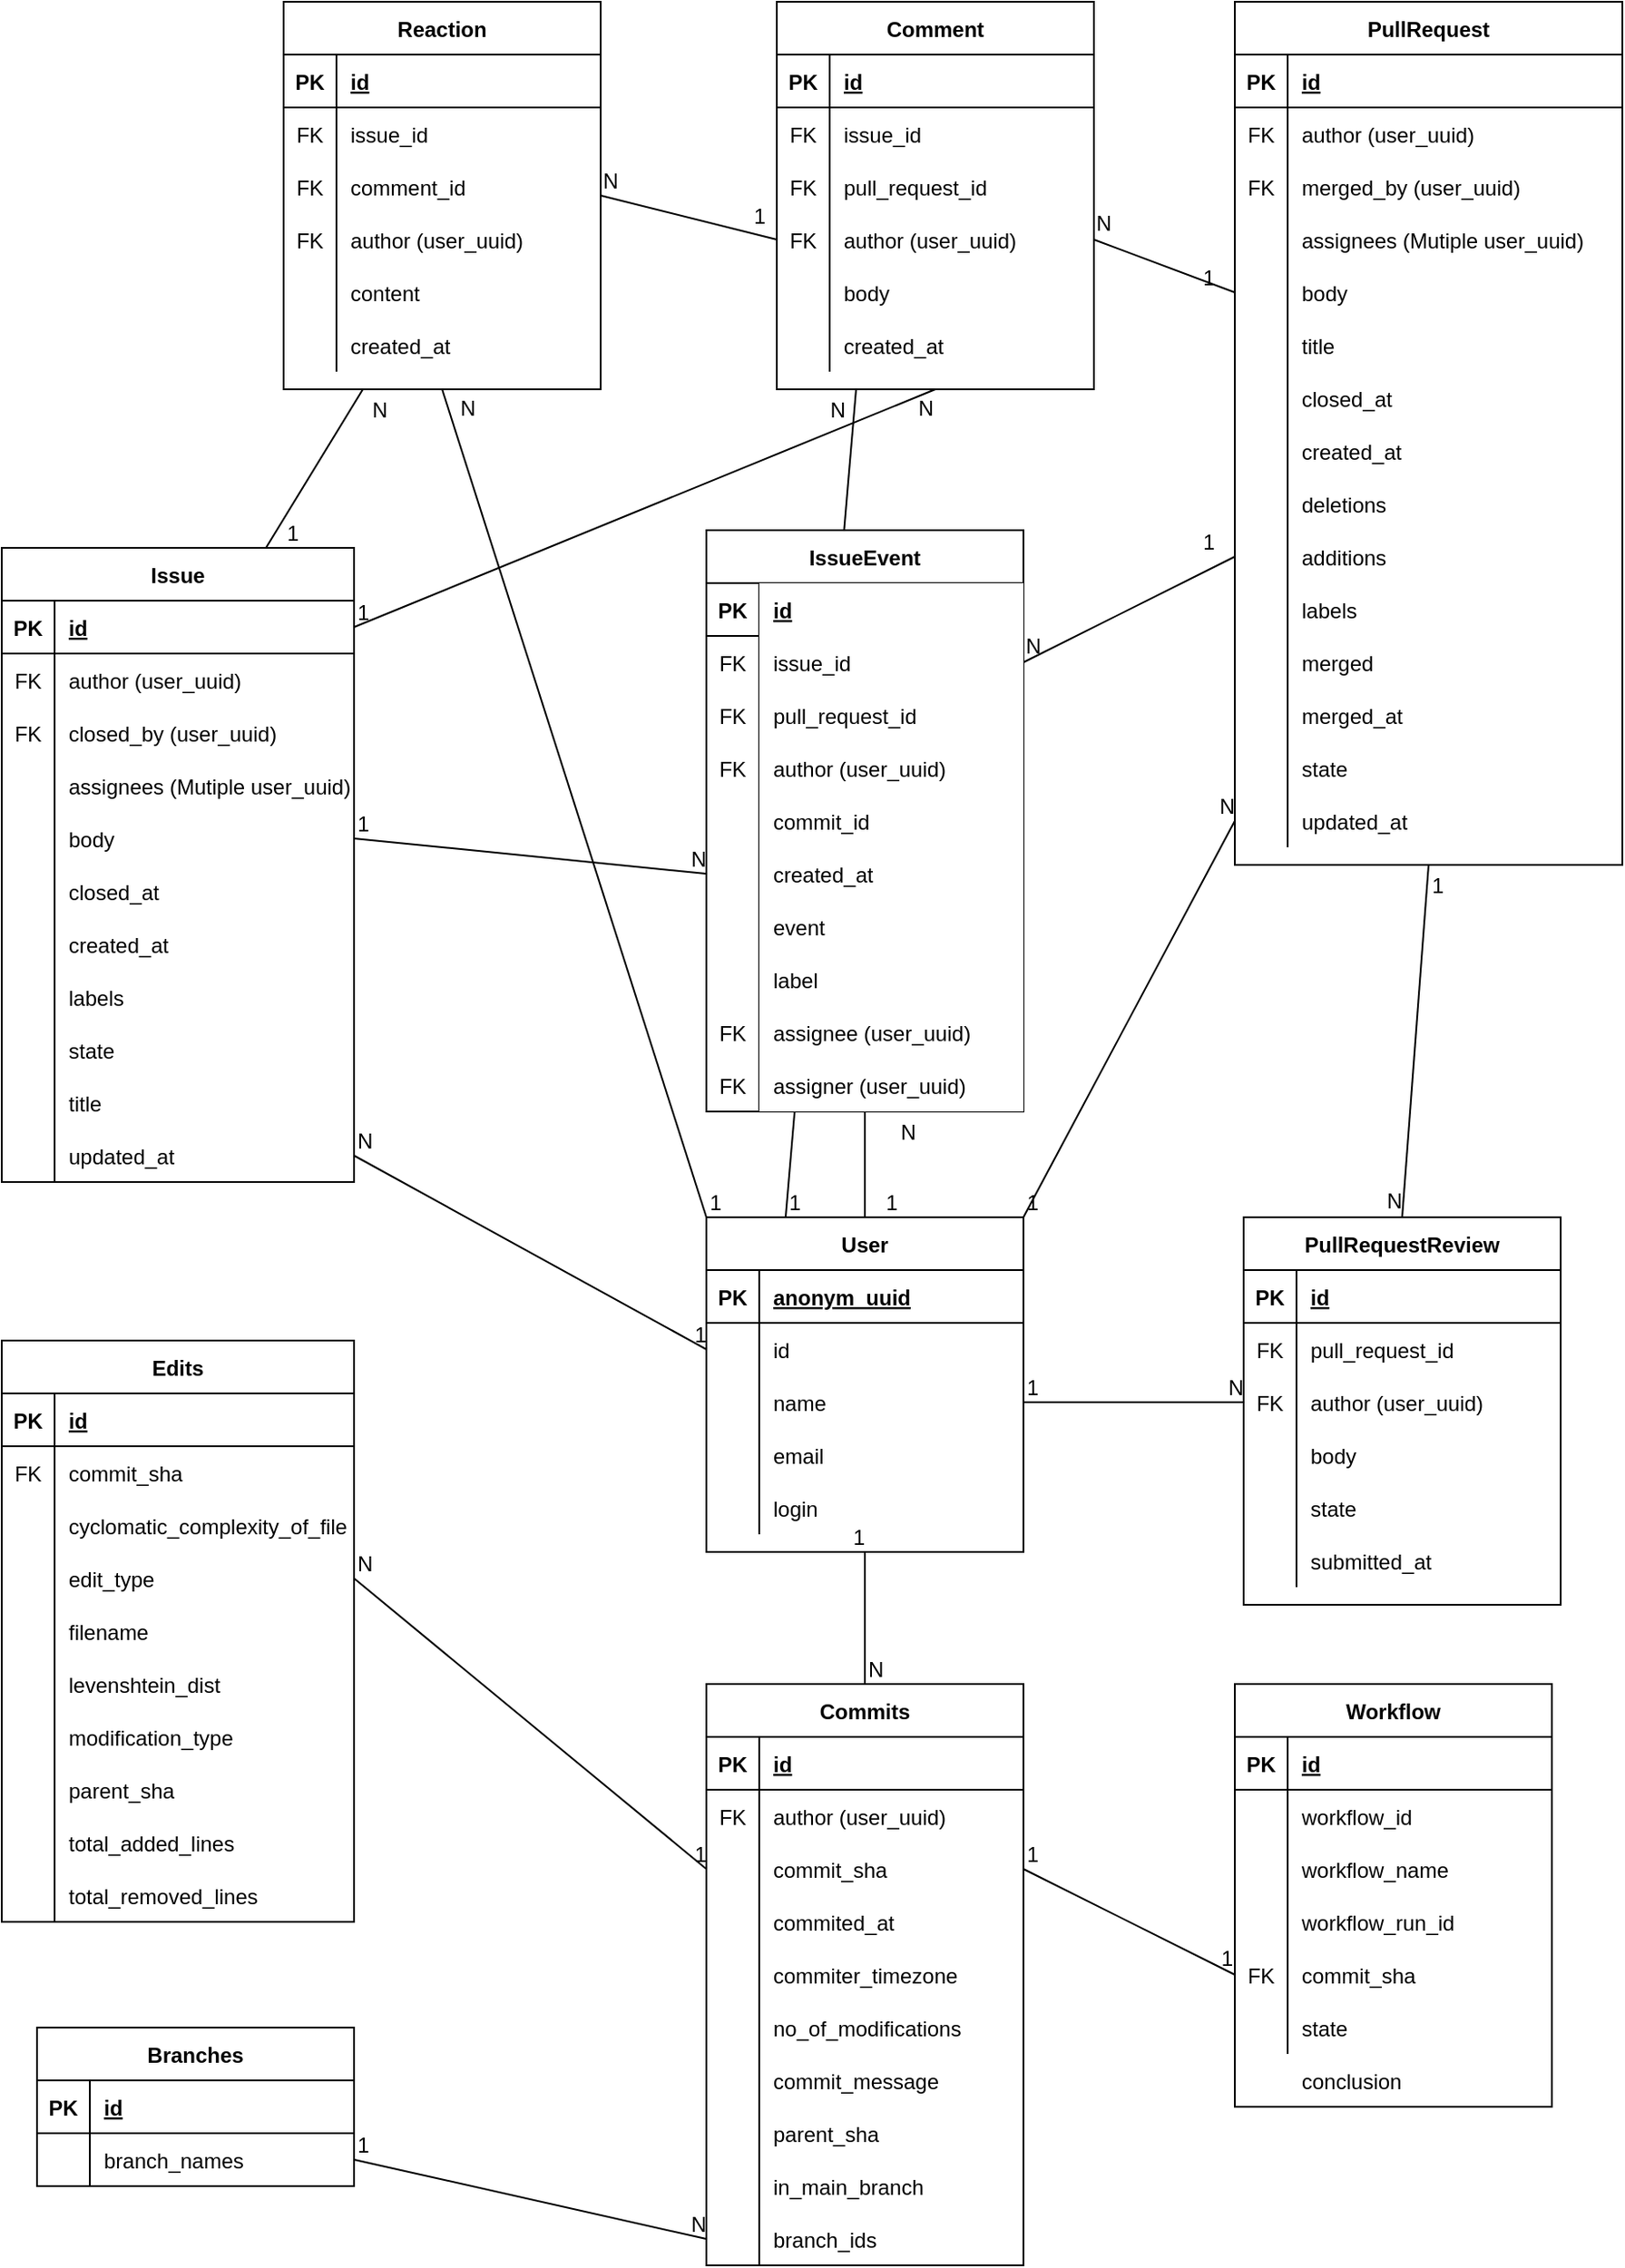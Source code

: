 <mxfile version="14.4.8" type="github">
  <diagram id="6Mdzc8ygmaydNEIKeNp-" name="Page-1">
    <mxGraphModel dx="1369" dy="746" grid="1" gridSize="10" guides="1" tooltips="1" connect="1" arrows="1" fold="1" page="1" pageScale="1" pageWidth="1169" pageHeight="1654" math="0" shadow="0">
      <root>
        <mxCell id="0" />
        <mxCell id="1" parent="0" />
        <mxCell id="_rzTjGfkwyrFqKdEj2ud-1" value="Issue" style="shape=table;startSize=30;container=1;collapsible=1;childLayout=tableLayout;fixedRows=1;rowLines=0;fontStyle=1;align=center;resizeLast=1;" parent="1" vertex="1">
          <mxGeometry x="130" y="390" width="200" height="360" as="geometry" />
        </mxCell>
        <mxCell id="_rzTjGfkwyrFqKdEj2ud-2" value="" style="shape=partialRectangle;collapsible=0;dropTarget=0;pointerEvents=0;fillColor=none;top=0;left=0;bottom=1;right=0;points=[[0,0.5],[1,0.5]];portConstraint=eastwest;" parent="_rzTjGfkwyrFqKdEj2ud-1" vertex="1">
          <mxGeometry y="30" width="200" height="30" as="geometry" />
        </mxCell>
        <mxCell id="_rzTjGfkwyrFqKdEj2ud-3" value="PK" style="shape=partialRectangle;connectable=0;fillColor=none;top=0;left=0;bottom=0;right=0;fontStyle=1;overflow=hidden;" parent="_rzTjGfkwyrFqKdEj2ud-2" vertex="1">
          <mxGeometry width="30" height="30" as="geometry" />
        </mxCell>
        <mxCell id="_rzTjGfkwyrFqKdEj2ud-4" value="id" style="shape=partialRectangle;connectable=0;fillColor=none;top=0;left=0;bottom=0;right=0;align=left;spacingLeft=6;fontStyle=5;overflow=hidden;" parent="_rzTjGfkwyrFqKdEj2ud-2" vertex="1">
          <mxGeometry x="30" width="170" height="30" as="geometry" />
        </mxCell>
        <mxCell id="kxjRacZLQ6pQpNQx_jre-275" value="" style="shape=partialRectangle;collapsible=0;dropTarget=0;pointerEvents=0;fillColor=none;top=0;left=0;bottom=0;right=0;points=[[0,0.5],[1,0.5]];portConstraint=eastwest;" parent="_rzTjGfkwyrFqKdEj2ud-1" vertex="1">
          <mxGeometry y="60" width="200" height="30" as="geometry" />
        </mxCell>
        <mxCell id="kxjRacZLQ6pQpNQx_jre-276" value="FK" style="shape=partialRectangle;connectable=0;fillColor=none;top=0;left=0;bottom=0;right=0;fontStyle=0;overflow=hidden;" parent="kxjRacZLQ6pQpNQx_jre-275" vertex="1">
          <mxGeometry width="30" height="30" as="geometry" />
        </mxCell>
        <mxCell id="kxjRacZLQ6pQpNQx_jre-277" value="author (user_uuid)" style="shape=partialRectangle;connectable=0;fillColor=none;top=0;left=0;bottom=0;right=0;align=left;spacingLeft=6;fontStyle=0;overflow=hidden;" parent="kxjRacZLQ6pQpNQx_jre-275" vertex="1">
          <mxGeometry x="30" width="170" height="30" as="geometry" />
        </mxCell>
        <mxCell id="kxjRacZLQ6pQpNQx_jre-8" value="" style="shape=partialRectangle;collapsible=0;dropTarget=0;pointerEvents=0;fillColor=none;top=0;left=0;bottom=0;right=0;points=[[0,0.5],[1,0.5]];portConstraint=eastwest;" parent="_rzTjGfkwyrFqKdEj2ud-1" vertex="1">
          <mxGeometry y="90" width="200" height="30" as="geometry" />
        </mxCell>
        <mxCell id="kxjRacZLQ6pQpNQx_jre-9" value="FK" style="shape=partialRectangle;connectable=0;fillColor=none;top=0;left=0;bottom=0;right=0;editable=1;overflow=hidden;" parent="kxjRacZLQ6pQpNQx_jre-8" vertex="1">
          <mxGeometry width="30" height="30" as="geometry" />
        </mxCell>
        <mxCell id="kxjRacZLQ6pQpNQx_jre-10" value="closed_by (user_uuid)" style="shape=partialRectangle;connectable=0;fillColor=none;top=0;left=0;bottom=0;right=0;align=left;spacingLeft=6;overflow=hidden;" parent="kxjRacZLQ6pQpNQx_jre-8" vertex="1">
          <mxGeometry x="30" width="170" height="30" as="geometry" />
        </mxCell>
        <mxCell id="_rzTjGfkwyrFqKdEj2ud-5" value="" style="shape=partialRectangle;collapsible=0;dropTarget=0;pointerEvents=0;fillColor=none;top=0;left=0;bottom=0;right=0;points=[[0,0.5],[1,0.5]];portConstraint=eastwest;" parent="_rzTjGfkwyrFqKdEj2ud-1" vertex="1">
          <mxGeometry y="120" width="200" height="30" as="geometry" />
        </mxCell>
        <mxCell id="_rzTjGfkwyrFqKdEj2ud-6" value="" style="shape=partialRectangle;connectable=0;fillColor=none;top=0;left=0;bottom=0;right=0;editable=1;overflow=hidden;" parent="_rzTjGfkwyrFqKdEj2ud-5" vertex="1">
          <mxGeometry width="30" height="30" as="geometry" />
        </mxCell>
        <mxCell id="_rzTjGfkwyrFqKdEj2ud-7" value="assignees  (Mutiple user_uuid)" style="shape=partialRectangle;connectable=0;fillColor=none;top=0;left=0;bottom=0;right=0;align=left;spacingLeft=6;overflow=hidden;" parent="_rzTjGfkwyrFqKdEj2ud-5" vertex="1">
          <mxGeometry x="30" width="170" height="30" as="geometry" />
        </mxCell>
        <mxCell id="_rzTjGfkwyrFqKdEj2ud-11" value="" style="shape=partialRectangle;collapsible=0;dropTarget=0;pointerEvents=0;fillColor=none;top=0;left=0;bottom=0;right=0;points=[[0,0.5],[1,0.5]];portConstraint=eastwest;" parent="_rzTjGfkwyrFqKdEj2ud-1" vertex="1">
          <mxGeometry y="150" width="200" height="30" as="geometry" />
        </mxCell>
        <mxCell id="_rzTjGfkwyrFqKdEj2ud-12" value="" style="shape=partialRectangle;connectable=0;fillColor=none;top=0;left=0;bottom=0;right=0;editable=1;overflow=hidden;" parent="_rzTjGfkwyrFqKdEj2ud-11" vertex="1">
          <mxGeometry width="30" height="30" as="geometry" />
        </mxCell>
        <mxCell id="_rzTjGfkwyrFqKdEj2ud-13" value="body" style="shape=partialRectangle;connectable=0;fillColor=none;top=0;left=0;bottom=0;right=0;align=left;spacingLeft=6;overflow=hidden;" parent="_rzTjGfkwyrFqKdEj2ud-11" vertex="1">
          <mxGeometry x="30" width="170" height="30" as="geometry" />
        </mxCell>
        <mxCell id="kxjRacZLQ6pQpNQx_jre-5" value="" style="shape=partialRectangle;collapsible=0;dropTarget=0;pointerEvents=0;fillColor=none;top=0;left=0;bottom=0;right=0;points=[[0,0.5],[1,0.5]];portConstraint=eastwest;" parent="_rzTjGfkwyrFqKdEj2ud-1" vertex="1">
          <mxGeometry y="180" width="200" height="30" as="geometry" />
        </mxCell>
        <mxCell id="kxjRacZLQ6pQpNQx_jre-6" value="" style="shape=partialRectangle;connectable=0;fillColor=none;top=0;left=0;bottom=0;right=0;editable=1;overflow=hidden;" parent="kxjRacZLQ6pQpNQx_jre-5" vertex="1">
          <mxGeometry width="30" height="30" as="geometry" />
        </mxCell>
        <mxCell id="kxjRacZLQ6pQpNQx_jre-7" value="closed_at" style="shape=partialRectangle;connectable=0;fillColor=none;top=0;left=0;bottom=0;right=0;align=left;spacingLeft=6;overflow=hidden;" parent="kxjRacZLQ6pQpNQx_jre-5" vertex="1">
          <mxGeometry x="30" width="170" height="30" as="geometry" />
        </mxCell>
        <mxCell id="kxjRacZLQ6pQpNQx_jre-11" value="" style="shape=partialRectangle;collapsible=0;dropTarget=0;pointerEvents=0;fillColor=none;top=0;left=0;bottom=0;right=0;points=[[0,0.5],[1,0.5]];portConstraint=eastwest;" parent="_rzTjGfkwyrFqKdEj2ud-1" vertex="1">
          <mxGeometry y="210" width="200" height="30" as="geometry" />
        </mxCell>
        <mxCell id="kxjRacZLQ6pQpNQx_jre-12" value="" style="shape=partialRectangle;connectable=0;fillColor=none;top=0;left=0;bottom=0;right=0;editable=1;overflow=hidden;" parent="kxjRacZLQ6pQpNQx_jre-11" vertex="1">
          <mxGeometry width="30" height="30" as="geometry" />
        </mxCell>
        <mxCell id="kxjRacZLQ6pQpNQx_jre-13" value="created_at" style="shape=partialRectangle;connectable=0;fillColor=none;top=0;left=0;bottom=0;right=0;align=left;spacingLeft=6;overflow=hidden;" parent="kxjRacZLQ6pQpNQx_jre-11" vertex="1">
          <mxGeometry x="30" width="170" height="30" as="geometry" />
        </mxCell>
        <mxCell id="kxjRacZLQ6pQpNQx_jre-14" value="" style="shape=partialRectangle;collapsible=0;dropTarget=0;pointerEvents=0;fillColor=none;top=0;left=0;bottom=0;right=0;points=[[0,0.5],[1,0.5]];portConstraint=eastwest;" parent="_rzTjGfkwyrFqKdEj2ud-1" vertex="1">
          <mxGeometry y="240" width="200" height="30" as="geometry" />
        </mxCell>
        <mxCell id="kxjRacZLQ6pQpNQx_jre-15" value="" style="shape=partialRectangle;connectable=0;fillColor=none;top=0;left=0;bottom=0;right=0;editable=1;overflow=hidden;" parent="kxjRacZLQ6pQpNQx_jre-14" vertex="1">
          <mxGeometry width="30" height="30" as="geometry" />
        </mxCell>
        <mxCell id="kxjRacZLQ6pQpNQx_jre-16" value="labels" style="shape=partialRectangle;connectable=0;fillColor=none;top=0;left=0;bottom=0;right=0;align=left;spacingLeft=6;overflow=hidden;" parent="kxjRacZLQ6pQpNQx_jre-14" vertex="1">
          <mxGeometry x="30" width="170" height="30" as="geometry" />
        </mxCell>
        <mxCell id="kxjRacZLQ6pQpNQx_jre-23" value="" style="shape=partialRectangle;collapsible=0;dropTarget=0;pointerEvents=0;fillColor=none;top=0;left=0;bottom=0;right=0;points=[[0,0.5],[1,0.5]];portConstraint=eastwest;" parent="_rzTjGfkwyrFqKdEj2ud-1" vertex="1">
          <mxGeometry y="270" width="200" height="30" as="geometry" />
        </mxCell>
        <mxCell id="kxjRacZLQ6pQpNQx_jre-24" value="" style="shape=partialRectangle;connectable=0;fillColor=none;top=0;left=0;bottom=0;right=0;editable=1;overflow=hidden;" parent="kxjRacZLQ6pQpNQx_jre-23" vertex="1">
          <mxGeometry width="30" height="30" as="geometry" />
        </mxCell>
        <mxCell id="kxjRacZLQ6pQpNQx_jre-25" value="state" style="shape=partialRectangle;connectable=0;fillColor=none;top=0;left=0;bottom=0;right=0;align=left;spacingLeft=6;overflow=hidden;" parent="kxjRacZLQ6pQpNQx_jre-23" vertex="1">
          <mxGeometry x="30" width="170" height="30" as="geometry" />
        </mxCell>
        <mxCell id="kxjRacZLQ6pQpNQx_jre-26" value="" style="shape=partialRectangle;collapsible=0;dropTarget=0;pointerEvents=0;fillColor=none;top=0;left=0;bottom=0;right=0;points=[[0,0.5],[1,0.5]];portConstraint=eastwest;" parent="_rzTjGfkwyrFqKdEj2ud-1" vertex="1">
          <mxGeometry y="300" width="200" height="30" as="geometry" />
        </mxCell>
        <mxCell id="kxjRacZLQ6pQpNQx_jre-27" value="" style="shape=partialRectangle;connectable=0;fillColor=none;top=0;left=0;bottom=0;right=0;editable=1;overflow=hidden;" parent="kxjRacZLQ6pQpNQx_jre-26" vertex="1">
          <mxGeometry width="30" height="30" as="geometry" />
        </mxCell>
        <mxCell id="kxjRacZLQ6pQpNQx_jre-28" value="title" style="shape=partialRectangle;connectable=0;fillColor=none;top=0;left=0;bottom=0;right=0;align=left;spacingLeft=6;overflow=hidden;" parent="kxjRacZLQ6pQpNQx_jre-26" vertex="1">
          <mxGeometry x="30" width="170" height="30" as="geometry" />
        </mxCell>
        <mxCell id="kxjRacZLQ6pQpNQx_jre-29" value="" style="shape=partialRectangle;collapsible=0;dropTarget=0;pointerEvents=0;fillColor=none;top=0;left=0;bottom=0;right=0;points=[[0,0.5],[1,0.5]];portConstraint=eastwest;" parent="_rzTjGfkwyrFqKdEj2ud-1" vertex="1">
          <mxGeometry y="330" width="200" height="30" as="geometry" />
        </mxCell>
        <mxCell id="kxjRacZLQ6pQpNQx_jre-30" value="" style="shape=partialRectangle;connectable=0;fillColor=none;top=0;left=0;bottom=0;right=0;editable=1;overflow=hidden;" parent="kxjRacZLQ6pQpNQx_jre-29" vertex="1">
          <mxGeometry width="30" height="30" as="geometry" />
        </mxCell>
        <mxCell id="kxjRacZLQ6pQpNQx_jre-31" value="updated_at" style="shape=partialRectangle;connectable=0;fillColor=none;top=0;left=0;bottom=0;right=0;align=left;spacingLeft=6;overflow=hidden;" parent="kxjRacZLQ6pQpNQx_jre-29" vertex="1">
          <mxGeometry x="30" width="170" height="30" as="geometry" />
        </mxCell>
        <mxCell id="kxjRacZLQ6pQpNQx_jre-44" value="Comment" style="shape=table;startSize=30;container=1;collapsible=1;childLayout=tableLayout;fixedRows=1;rowLines=0;fontStyle=1;align=center;resizeLast=1;" parent="1" vertex="1">
          <mxGeometry x="570" y="80" width="180" height="220" as="geometry" />
        </mxCell>
        <mxCell id="kxjRacZLQ6pQpNQx_jre-45" value="" style="shape=partialRectangle;collapsible=0;dropTarget=0;pointerEvents=0;fillColor=none;top=0;left=0;bottom=1;right=0;points=[[0,0.5],[1,0.5]];portConstraint=eastwest;" parent="kxjRacZLQ6pQpNQx_jre-44" vertex="1">
          <mxGeometry y="30" width="180" height="30" as="geometry" />
        </mxCell>
        <mxCell id="kxjRacZLQ6pQpNQx_jre-46" value="PK" style="shape=partialRectangle;connectable=0;fillColor=none;top=0;left=0;bottom=0;right=0;fontStyle=1;overflow=hidden;" parent="kxjRacZLQ6pQpNQx_jre-45" vertex="1">
          <mxGeometry width="30" height="30" as="geometry" />
        </mxCell>
        <mxCell id="kxjRacZLQ6pQpNQx_jre-47" value="id" style="shape=partialRectangle;connectable=0;fillColor=none;top=0;left=0;bottom=0;right=0;align=left;spacingLeft=6;fontStyle=5;overflow=hidden;" parent="kxjRacZLQ6pQpNQx_jre-45" vertex="1">
          <mxGeometry x="30" width="150" height="30" as="geometry" />
        </mxCell>
        <mxCell id="kxjRacZLQ6pQpNQx_jre-61" value="" style="shape=partialRectangle;collapsible=0;dropTarget=0;pointerEvents=0;fillColor=none;top=0;left=0;bottom=0;right=0;points=[[0,0.5],[1,0.5]];portConstraint=eastwest;" parent="kxjRacZLQ6pQpNQx_jre-44" vertex="1">
          <mxGeometry y="60" width="180" height="30" as="geometry" />
        </mxCell>
        <mxCell id="kxjRacZLQ6pQpNQx_jre-62" value="FK" style="shape=partialRectangle;connectable=0;fillColor=none;top=0;left=0;bottom=0;right=0;fontStyle=0;overflow=hidden;" parent="kxjRacZLQ6pQpNQx_jre-61" vertex="1">
          <mxGeometry width="30" height="30" as="geometry" />
        </mxCell>
        <mxCell id="kxjRacZLQ6pQpNQx_jre-63" value="issue_id" style="shape=partialRectangle;connectable=0;fillColor=none;top=0;left=0;bottom=0;right=0;align=left;spacingLeft=6;fontStyle=0;overflow=hidden;" parent="kxjRacZLQ6pQpNQx_jre-61" vertex="1">
          <mxGeometry x="30" width="150" height="30" as="geometry" />
        </mxCell>
        <mxCell id="kxjRacZLQ6pQpNQx_jre-267" value="" style="shape=partialRectangle;collapsible=0;dropTarget=0;pointerEvents=0;fillColor=none;top=0;left=0;bottom=0;right=0;points=[[0,0.5],[1,0.5]];portConstraint=eastwest;" parent="kxjRacZLQ6pQpNQx_jre-44" vertex="1">
          <mxGeometry y="90" width="180" height="30" as="geometry" />
        </mxCell>
        <mxCell id="kxjRacZLQ6pQpNQx_jre-268" value="FK" style="shape=partialRectangle;connectable=0;fillColor=none;top=0;left=0;bottom=0;right=0;fontStyle=0;overflow=hidden;" parent="kxjRacZLQ6pQpNQx_jre-267" vertex="1">
          <mxGeometry width="30" height="30" as="geometry" />
        </mxCell>
        <mxCell id="kxjRacZLQ6pQpNQx_jre-269" value="pull_request_id" style="shape=partialRectangle;connectable=0;fillColor=none;top=0;left=0;bottom=0;right=0;align=left;spacingLeft=6;fontStyle=0;overflow=hidden;" parent="kxjRacZLQ6pQpNQx_jre-267" vertex="1">
          <mxGeometry x="30" width="150" height="30" as="geometry" />
        </mxCell>
        <mxCell id="kxjRacZLQ6pQpNQx_jre-54" value="" style="shape=partialRectangle;collapsible=0;dropTarget=0;pointerEvents=0;fillColor=none;top=0;left=0;bottom=0;right=0;points=[[0,0.5],[1,0.5]];portConstraint=eastwest;" parent="kxjRacZLQ6pQpNQx_jre-44" vertex="1">
          <mxGeometry y="120" width="180" height="30" as="geometry" />
        </mxCell>
        <mxCell id="kxjRacZLQ6pQpNQx_jre-55" value="FK" style="shape=partialRectangle;connectable=0;fillColor=none;top=0;left=0;bottom=0;right=0;editable=1;overflow=hidden;" parent="kxjRacZLQ6pQpNQx_jre-54" vertex="1">
          <mxGeometry width="30" height="30" as="geometry" />
        </mxCell>
        <mxCell id="kxjRacZLQ6pQpNQx_jre-56" value="author  (user_uuid)" style="shape=partialRectangle;connectable=0;fillColor=none;top=0;left=0;bottom=0;right=0;align=left;spacingLeft=6;overflow=hidden;" parent="kxjRacZLQ6pQpNQx_jre-54" vertex="1">
          <mxGeometry x="30" width="150" height="30" as="geometry" />
        </mxCell>
        <mxCell id="kxjRacZLQ6pQpNQx_jre-48" value="" style="shape=partialRectangle;collapsible=0;dropTarget=0;pointerEvents=0;fillColor=none;top=0;left=0;bottom=0;right=0;points=[[0,0.5],[1,0.5]];portConstraint=eastwest;" parent="kxjRacZLQ6pQpNQx_jre-44" vertex="1">
          <mxGeometry y="150" width="180" height="30" as="geometry" />
        </mxCell>
        <mxCell id="kxjRacZLQ6pQpNQx_jre-49" value="" style="shape=partialRectangle;connectable=0;fillColor=none;top=0;left=0;bottom=0;right=0;editable=1;overflow=hidden;" parent="kxjRacZLQ6pQpNQx_jre-48" vertex="1">
          <mxGeometry width="30" height="30" as="geometry" />
        </mxCell>
        <mxCell id="kxjRacZLQ6pQpNQx_jre-50" value="body" style="shape=partialRectangle;connectable=0;fillColor=none;top=0;left=0;bottom=0;right=0;align=left;spacingLeft=6;overflow=hidden;" parent="kxjRacZLQ6pQpNQx_jre-48" vertex="1">
          <mxGeometry x="30" width="150" height="30" as="geometry" />
        </mxCell>
        <mxCell id="kxjRacZLQ6pQpNQx_jre-51" value="" style="shape=partialRectangle;collapsible=0;dropTarget=0;pointerEvents=0;fillColor=none;top=0;left=0;bottom=0;right=0;points=[[0,0.5],[1,0.5]];portConstraint=eastwest;" parent="kxjRacZLQ6pQpNQx_jre-44" vertex="1">
          <mxGeometry y="180" width="180" height="30" as="geometry" />
        </mxCell>
        <mxCell id="kxjRacZLQ6pQpNQx_jre-52" value="" style="shape=partialRectangle;connectable=0;fillColor=none;top=0;left=0;bottom=0;right=0;editable=1;overflow=hidden;" parent="kxjRacZLQ6pQpNQx_jre-51" vertex="1">
          <mxGeometry width="30" height="30" as="geometry" />
        </mxCell>
        <mxCell id="kxjRacZLQ6pQpNQx_jre-53" value="created_at" style="shape=partialRectangle;connectable=0;fillColor=none;top=0;left=0;bottom=0;right=0;align=left;spacingLeft=6;overflow=hidden;" parent="kxjRacZLQ6pQpNQx_jre-51" vertex="1">
          <mxGeometry x="30" width="150" height="30" as="geometry" />
        </mxCell>
        <mxCell id="kxjRacZLQ6pQpNQx_jre-121" value="Reaction" style="shape=table;startSize=30;container=1;collapsible=1;childLayout=tableLayout;fixedRows=1;rowLines=0;fontStyle=1;align=center;resizeLast=1;" parent="1" vertex="1">
          <mxGeometry x="290" y="80" width="180" height="220" as="geometry" />
        </mxCell>
        <mxCell id="kxjRacZLQ6pQpNQx_jre-122" value="" style="shape=partialRectangle;collapsible=0;dropTarget=0;pointerEvents=0;fillColor=none;top=0;left=0;bottom=1;right=0;points=[[0,0.5],[1,0.5]];portConstraint=eastwest;" parent="kxjRacZLQ6pQpNQx_jre-121" vertex="1">
          <mxGeometry y="30" width="180" height="30" as="geometry" />
        </mxCell>
        <mxCell id="kxjRacZLQ6pQpNQx_jre-123" value="PK" style="shape=partialRectangle;connectable=0;fillColor=none;top=0;left=0;bottom=0;right=0;fontStyle=1;overflow=hidden;" parent="kxjRacZLQ6pQpNQx_jre-122" vertex="1">
          <mxGeometry width="30" height="30" as="geometry" />
        </mxCell>
        <mxCell id="kxjRacZLQ6pQpNQx_jre-124" value="id" style="shape=partialRectangle;connectable=0;fillColor=none;top=0;left=0;bottom=0;right=0;align=left;spacingLeft=6;fontStyle=5;overflow=hidden;" parent="kxjRacZLQ6pQpNQx_jre-122" vertex="1">
          <mxGeometry x="30" width="150" height="30" as="geometry" />
        </mxCell>
        <mxCell id="kxjRacZLQ6pQpNQx_jre-125" value="" style="shape=partialRectangle;collapsible=0;dropTarget=0;pointerEvents=0;fillColor=none;top=0;left=0;bottom=0;right=0;points=[[0,0.5],[1,0.5]];portConstraint=eastwest;" parent="kxjRacZLQ6pQpNQx_jre-121" vertex="1">
          <mxGeometry y="60" width="180" height="30" as="geometry" />
        </mxCell>
        <mxCell id="kxjRacZLQ6pQpNQx_jre-126" value="FK" style="shape=partialRectangle;connectable=0;fillColor=none;top=0;left=0;bottom=0;right=0;fontStyle=0;overflow=hidden;" parent="kxjRacZLQ6pQpNQx_jre-125" vertex="1">
          <mxGeometry width="30" height="30" as="geometry" />
        </mxCell>
        <mxCell id="kxjRacZLQ6pQpNQx_jre-127" value="issue_id" style="shape=partialRectangle;connectable=0;fillColor=none;top=0;left=0;bottom=0;right=0;align=left;spacingLeft=6;fontStyle=0;overflow=hidden;" parent="kxjRacZLQ6pQpNQx_jre-125" vertex="1">
          <mxGeometry x="30" width="150" height="30" as="geometry" />
        </mxCell>
        <mxCell id="kxjRacZLQ6pQpNQx_jre-140" value="" style="shape=partialRectangle;collapsible=0;dropTarget=0;pointerEvents=0;fillColor=none;top=0;left=0;bottom=0;right=0;points=[[0,0.5],[1,0.5]];portConstraint=eastwest;" parent="kxjRacZLQ6pQpNQx_jre-121" vertex="1">
          <mxGeometry y="90" width="180" height="30" as="geometry" />
        </mxCell>
        <mxCell id="kxjRacZLQ6pQpNQx_jre-141" value="FK" style="shape=partialRectangle;connectable=0;fillColor=none;top=0;left=0;bottom=0;right=0;fontStyle=0;overflow=hidden;" parent="kxjRacZLQ6pQpNQx_jre-140" vertex="1">
          <mxGeometry width="30" height="30" as="geometry" />
        </mxCell>
        <mxCell id="kxjRacZLQ6pQpNQx_jre-142" value="comment_id" style="shape=partialRectangle;connectable=0;fillColor=none;top=0;left=0;bottom=0;right=0;align=left;spacingLeft=6;fontStyle=0;overflow=hidden;" parent="kxjRacZLQ6pQpNQx_jre-140" vertex="1">
          <mxGeometry x="30" width="150" height="30" as="geometry" />
        </mxCell>
        <mxCell id="kxjRacZLQ6pQpNQx_jre-134" value="" style="shape=partialRectangle;collapsible=0;dropTarget=0;pointerEvents=0;fillColor=none;top=0;left=0;bottom=0;right=0;points=[[0,0.5],[1,0.5]];portConstraint=eastwest;" parent="kxjRacZLQ6pQpNQx_jre-121" vertex="1">
          <mxGeometry y="120" width="180" height="30" as="geometry" />
        </mxCell>
        <mxCell id="kxjRacZLQ6pQpNQx_jre-135" value="FK" style="shape=partialRectangle;connectable=0;fillColor=none;top=0;left=0;bottom=0;right=0;editable=1;overflow=hidden;" parent="kxjRacZLQ6pQpNQx_jre-134" vertex="1">
          <mxGeometry width="30" height="30" as="geometry" />
        </mxCell>
        <mxCell id="kxjRacZLQ6pQpNQx_jre-136" value="author  (user_uuid)" style="shape=partialRectangle;connectable=0;fillColor=none;top=0;left=0;bottom=0;right=0;align=left;spacingLeft=6;overflow=hidden;" parent="kxjRacZLQ6pQpNQx_jre-134" vertex="1">
          <mxGeometry x="30" width="150" height="30" as="geometry" />
        </mxCell>
        <mxCell id="kxjRacZLQ6pQpNQx_jre-128" value="" style="shape=partialRectangle;collapsible=0;dropTarget=0;pointerEvents=0;fillColor=none;top=0;left=0;bottom=0;right=0;points=[[0,0.5],[1,0.5]];portConstraint=eastwest;" parent="kxjRacZLQ6pQpNQx_jre-121" vertex="1">
          <mxGeometry y="150" width="180" height="30" as="geometry" />
        </mxCell>
        <mxCell id="kxjRacZLQ6pQpNQx_jre-129" value="" style="shape=partialRectangle;connectable=0;fillColor=none;top=0;left=0;bottom=0;right=0;editable=1;overflow=hidden;" parent="kxjRacZLQ6pQpNQx_jre-128" vertex="1">
          <mxGeometry width="30" height="30" as="geometry" />
        </mxCell>
        <mxCell id="kxjRacZLQ6pQpNQx_jre-130" value="content" style="shape=partialRectangle;connectable=0;fillColor=none;top=0;left=0;bottom=0;right=0;align=left;spacingLeft=6;overflow=hidden;" parent="kxjRacZLQ6pQpNQx_jre-128" vertex="1">
          <mxGeometry x="30" width="150" height="30" as="geometry" />
        </mxCell>
        <mxCell id="kxjRacZLQ6pQpNQx_jre-131" value="" style="shape=partialRectangle;collapsible=0;dropTarget=0;pointerEvents=0;fillColor=none;top=0;left=0;bottom=0;right=0;points=[[0,0.5],[1,0.5]];portConstraint=eastwest;" parent="kxjRacZLQ6pQpNQx_jre-121" vertex="1">
          <mxGeometry y="180" width="180" height="30" as="geometry" />
        </mxCell>
        <mxCell id="kxjRacZLQ6pQpNQx_jre-132" value="" style="shape=partialRectangle;connectable=0;fillColor=none;top=0;left=0;bottom=0;right=0;editable=1;overflow=hidden;" parent="kxjRacZLQ6pQpNQx_jre-131" vertex="1">
          <mxGeometry width="30" height="30" as="geometry" />
        </mxCell>
        <mxCell id="kxjRacZLQ6pQpNQx_jre-133" value="created_at" style="shape=partialRectangle;connectable=0;fillColor=none;top=0;left=0;bottom=0;right=0;align=left;spacingLeft=6;overflow=hidden;" parent="kxjRacZLQ6pQpNQx_jre-131" vertex="1">
          <mxGeometry x="30" width="150" height="30" as="geometry" />
        </mxCell>
        <mxCell id="kxjRacZLQ6pQpNQx_jre-143" value="User" style="shape=table;startSize=30;container=1;collapsible=1;childLayout=tableLayout;fixedRows=1;rowLines=0;fontStyle=1;align=center;resizeLast=1;" parent="1" vertex="1">
          <mxGeometry x="530" y="770" width="180" height="190" as="geometry" />
        </mxCell>
        <mxCell id="kxjRacZLQ6pQpNQx_jre-144" value="" style="shape=partialRectangle;collapsible=0;dropTarget=0;pointerEvents=0;fillColor=none;top=0;left=0;bottom=1;right=0;points=[[0,0.5],[1,0.5]];portConstraint=eastwest;" parent="kxjRacZLQ6pQpNQx_jre-143" vertex="1">
          <mxGeometry y="30" width="180" height="30" as="geometry" />
        </mxCell>
        <mxCell id="kxjRacZLQ6pQpNQx_jre-145" value="PK" style="shape=partialRectangle;connectable=0;fillColor=none;top=0;left=0;bottom=0;right=0;fontStyle=1;overflow=hidden;" parent="kxjRacZLQ6pQpNQx_jre-144" vertex="1">
          <mxGeometry width="30" height="30" as="geometry" />
        </mxCell>
        <mxCell id="kxjRacZLQ6pQpNQx_jre-146" value="anonym_uuid" style="shape=partialRectangle;connectable=0;fillColor=none;top=0;left=0;bottom=0;right=0;align=left;spacingLeft=6;fontStyle=5;overflow=hidden;" parent="kxjRacZLQ6pQpNQx_jre-144" vertex="1">
          <mxGeometry x="30" width="150" height="30" as="geometry" />
        </mxCell>
        <mxCell id="kxjRacZLQ6pQpNQx_jre-147" value="" style="shape=partialRectangle;collapsible=0;dropTarget=0;pointerEvents=0;fillColor=none;top=0;left=0;bottom=0;right=0;points=[[0,0.5],[1,0.5]];portConstraint=eastwest;" parent="kxjRacZLQ6pQpNQx_jre-143" vertex="1">
          <mxGeometry y="60" width="180" height="30" as="geometry" />
        </mxCell>
        <mxCell id="kxjRacZLQ6pQpNQx_jre-148" value="" style="shape=partialRectangle;connectable=0;fillColor=none;top=0;left=0;bottom=0;right=0;fontStyle=0;overflow=hidden;" parent="kxjRacZLQ6pQpNQx_jre-147" vertex="1">
          <mxGeometry width="30" height="30" as="geometry" />
        </mxCell>
        <mxCell id="kxjRacZLQ6pQpNQx_jre-149" value="id" style="shape=partialRectangle;connectable=0;fillColor=none;top=0;left=0;bottom=0;right=0;align=left;spacingLeft=6;fontStyle=0;overflow=hidden;" parent="kxjRacZLQ6pQpNQx_jre-147" vertex="1">
          <mxGeometry x="30" width="150" height="30" as="geometry" />
        </mxCell>
        <mxCell id="kxjRacZLQ6pQpNQx_jre-150" value="" style="shape=partialRectangle;collapsible=0;dropTarget=0;pointerEvents=0;fillColor=none;top=0;left=0;bottom=0;right=0;points=[[0,0.5],[1,0.5]];portConstraint=eastwest;" parent="kxjRacZLQ6pQpNQx_jre-143" vertex="1">
          <mxGeometry y="90" width="180" height="30" as="geometry" />
        </mxCell>
        <mxCell id="kxjRacZLQ6pQpNQx_jre-151" value="" style="shape=partialRectangle;connectable=0;fillColor=none;top=0;left=0;bottom=0;right=0;editable=1;overflow=hidden;" parent="kxjRacZLQ6pQpNQx_jre-150" vertex="1">
          <mxGeometry width="30" height="30" as="geometry" />
        </mxCell>
        <mxCell id="kxjRacZLQ6pQpNQx_jre-152" value="name" style="shape=partialRectangle;connectable=0;fillColor=none;top=0;left=0;bottom=0;right=0;align=left;spacingLeft=6;overflow=hidden;" parent="kxjRacZLQ6pQpNQx_jre-150" vertex="1">
          <mxGeometry x="30" width="150" height="30" as="geometry" />
        </mxCell>
        <mxCell id="kxjRacZLQ6pQpNQx_jre-153" value="" style="shape=partialRectangle;collapsible=0;dropTarget=0;pointerEvents=0;fillColor=none;top=0;left=0;bottom=0;right=0;points=[[0,0.5],[1,0.5]];portConstraint=eastwest;" parent="kxjRacZLQ6pQpNQx_jre-143" vertex="1">
          <mxGeometry y="120" width="180" height="30" as="geometry" />
        </mxCell>
        <mxCell id="kxjRacZLQ6pQpNQx_jre-154" value="" style="shape=partialRectangle;connectable=0;fillColor=none;top=0;left=0;bottom=0;right=0;editable=1;overflow=hidden;" parent="kxjRacZLQ6pQpNQx_jre-153" vertex="1">
          <mxGeometry width="30" height="30" as="geometry" />
        </mxCell>
        <mxCell id="kxjRacZLQ6pQpNQx_jre-155" value="email" style="shape=partialRectangle;connectable=0;fillColor=none;top=0;left=0;bottom=0;right=0;align=left;spacingLeft=6;overflow=hidden;" parent="kxjRacZLQ6pQpNQx_jre-153" vertex="1">
          <mxGeometry x="30" width="150" height="30" as="geometry" />
        </mxCell>
        <mxCell id="kxjRacZLQ6pQpNQx_jre-156" value="" style="shape=partialRectangle;collapsible=0;dropTarget=0;pointerEvents=0;fillColor=none;top=0;left=0;bottom=0;right=0;points=[[0,0.5],[1,0.5]];portConstraint=eastwest;" parent="kxjRacZLQ6pQpNQx_jre-143" vertex="1">
          <mxGeometry y="150" width="180" height="30" as="geometry" />
        </mxCell>
        <mxCell id="kxjRacZLQ6pQpNQx_jre-157" value="" style="shape=partialRectangle;connectable=0;fillColor=none;top=0;left=0;bottom=0;right=0;editable=1;overflow=hidden;" parent="kxjRacZLQ6pQpNQx_jre-156" vertex="1">
          <mxGeometry width="30" height="30" as="geometry" />
        </mxCell>
        <mxCell id="kxjRacZLQ6pQpNQx_jre-158" value="login" style="shape=partialRectangle;connectable=0;fillColor=none;top=0;left=0;bottom=0;right=0;align=left;spacingLeft=6;overflow=hidden;" parent="kxjRacZLQ6pQpNQx_jre-156" vertex="1">
          <mxGeometry x="30" width="150" height="30" as="geometry" />
        </mxCell>
        <mxCell id="kxjRacZLQ6pQpNQx_jre-164" value="PullRequest" style="shape=table;startSize=30;container=1;collapsible=1;childLayout=tableLayout;fixedRows=1;rowLines=0;fontStyle=1;align=center;resizeLast=1;" parent="1" vertex="1">
          <mxGeometry x="830" y="80" width="220" height="490" as="geometry" />
        </mxCell>
        <mxCell id="kxjRacZLQ6pQpNQx_jre-165" value="" style="shape=partialRectangle;collapsible=0;dropTarget=0;pointerEvents=0;fillColor=none;top=0;left=0;bottom=1;right=0;points=[[0,0.5],[1,0.5]];portConstraint=eastwest;" parent="kxjRacZLQ6pQpNQx_jre-164" vertex="1">
          <mxGeometry y="30" width="220" height="30" as="geometry" />
        </mxCell>
        <mxCell id="kxjRacZLQ6pQpNQx_jre-166" value="PK" style="shape=partialRectangle;connectable=0;fillColor=none;top=0;left=0;bottom=0;right=0;fontStyle=1;overflow=hidden;" parent="kxjRacZLQ6pQpNQx_jre-165" vertex="1">
          <mxGeometry width="30" height="30" as="geometry" />
        </mxCell>
        <mxCell id="kxjRacZLQ6pQpNQx_jre-167" value="id" style="shape=partialRectangle;connectable=0;fillColor=none;top=0;left=0;bottom=0;right=0;align=left;spacingLeft=6;fontStyle=5;overflow=hidden;" parent="kxjRacZLQ6pQpNQx_jre-165" vertex="1">
          <mxGeometry x="30" width="190" height="30" as="geometry" />
        </mxCell>
        <mxCell id="kxjRacZLQ6pQpNQx_jre-204" value="" style="shape=partialRectangle;collapsible=0;dropTarget=0;pointerEvents=0;fillColor=none;top=0;left=0;bottom=0;right=0;points=[[0,0.5],[1,0.5]];portConstraint=eastwest;" parent="kxjRacZLQ6pQpNQx_jre-164" vertex="1">
          <mxGeometry y="60" width="220" height="30" as="geometry" />
        </mxCell>
        <mxCell id="kxjRacZLQ6pQpNQx_jre-205" value="FK" style="shape=partialRectangle;connectable=0;fillColor=none;top=0;left=0;bottom=0;right=0;editable=1;overflow=hidden;" parent="kxjRacZLQ6pQpNQx_jre-204" vertex="1">
          <mxGeometry width="30" height="30" as="geometry" />
        </mxCell>
        <mxCell id="kxjRacZLQ6pQpNQx_jre-206" value="author  (user_uuid)" style="shape=partialRectangle;connectable=0;fillColor=none;top=0;left=0;bottom=0;right=0;align=left;spacingLeft=6;overflow=hidden;" parent="kxjRacZLQ6pQpNQx_jre-204" vertex="1">
          <mxGeometry x="30" width="190" height="30" as="geometry" />
        </mxCell>
        <mxCell id="kxjRacZLQ6pQpNQx_jre-238" value="" style="shape=partialRectangle;collapsible=0;dropTarget=0;pointerEvents=0;fillColor=none;top=0;left=0;bottom=0;right=0;points=[[0,0.5],[1,0.5]];portConstraint=eastwest;" parent="kxjRacZLQ6pQpNQx_jre-164" vertex="1">
          <mxGeometry y="90" width="220" height="30" as="geometry" />
        </mxCell>
        <mxCell id="kxjRacZLQ6pQpNQx_jre-239" value="FK" style="shape=partialRectangle;connectable=0;fillColor=none;top=0;left=0;bottom=0;right=0;editable=1;overflow=hidden;" parent="kxjRacZLQ6pQpNQx_jre-238" vertex="1">
          <mxGeometry width="30" height="30" as="geometry" />
        </mxCell>
        <mxCell id="kxjRacZLQ6pQpNQx_jre-240" value="merged_by  (user_uuid)" style="shape=partialRectangle;connectable=0;fillColor=none;top=0;left=0;bottom=0;right=0;align=left;spacingLeft=6;overflow=hidden;" parent="kxjRacZLQ6pQpNQx_jre-238" vertex="1">
          <mxGeometry x="30" width="190" height="30" as="geometry" />
        </mxCell>
        <mxCell id="kxjRacZLQ6pQpNQx_jre-168" value="" style="shape=partialRectangle;collapsible=0;dropTarget=0;pointerEvents=0;fillColor=none;top=0;left=0;bottom=0;right=0;points=[[0,0.5],[1,0.5]];portConstraint=eastwest;" parent="kxjRacZLQ6pQpNQx_jre-164" vertex="1">
          <mxGeometry y="120" width="220" height="30" as="geometry" />
        </mxCell>
        <mxCell id="kxjRacZLQ6pQpNQx_jre-169" value="" style="shape=partialRectangle;connectable=0;fillColor=none;top=0;left=0;bottom=0;right=0;editable=1;overflow=hidden;" parent="kxjRacZLQ6pQpNQx_jre-168" vertex="1">
          <mxGeometry width="30" height="30" as="geometry" />
        </mxCell>
        <mxCell id="kxjRacZLQ6pQpNQx_jre-170" value="assignees  (Mutiple user_uuid)" style="shape=partialRectangle;connectable=0;fillColor=none;top=0;left=0;bottom=0;right=0;align=left;spacingLeft=6;overflow=hidden;" parent="kxjRacZLQ6pQpNQx_jre-168" vertex="1">
          <mxGeometry x="30" width="190" height="30" as="geometry" />
        </mxCell>
        <mxCell id="kxjRacZLQ6pQpNQx_jre-174" value="" style="shape=partialRectangle;collapsible=0;dropTarget=0;pointerEvents=0;fillColor=none;top=0;left=0;bottom=0;right=0;points=[[0,0.5],[1,0.5]];portConstraint=eastwest;" parent="kxjRacZLQ6pQpNQx_jre-164" vertex="1">
          <mxGeometry y="150" width="220" height="30" as="geometry" />
        </mxCell>
        <mxCell id="kxjRacZLQ6pQpNQx_jre-175" value="" style="shape=partialRectangle;connectable=0;fillColor=none;top=0;left=0;bottom=0;right=0;editable=1;overflow=hidden;" parent="kxjRacZLQ6pQpNQx_jre-174" vertex="1">
          <mxGeometry width="30" height="30" as="geometry" />
        </mxCell>
        <mxCell id="kxjRacZLQ6pQpNQx_jre-176" value="body" style="shape=partialRectangle;connectable=0;fillColor=none;top=0;left=0;bottom=0;right=0;align=left;spacingLeft=6;overflow=hidden;" parent="kxjRacZLQ6pQpNQx_jre-174" vertex="1">
          <mxGeometry x="30" width="190" height="30" as="geometry" />
        </mxCell>
        <mxCell id="kxjRacZLQ6pQpNQx_jre-216" value="" style="shape=partialRectangle;collapsible=0;dropTarget=0;pointerEvents=0;fillColor=none;top=0;left=0;bottom=0;right=0;points=[[0,0.5],[1,0.5]];portConstraint=eastwest;" parent="kxjRacZLQ6pQpNQx_jre-164" vertex="1">
          <mxGeometry y="180" width="220" height="30" as="geometry" />
        </mxCell>
        <mxCell id="kxjRacZLQ6pQpNQx_jre-217" value="" style="shape=partialRectangle;connectable=0;fillColor=none;top=0;left=0;bottom=0;right=0;editable=1;overflow=hidden;" parent="kxjRacZLQ6pQpNQx_jre-216" vertex="1">
          <mxGeometry width="30" height="30" as="geometry" />
        </mxCell>
        <mxCell id="kxjRacZLQ6pQpNQx_jre-218" value="title" style="shape=partialRectangle;connectable=0;fillColor=none;top=0;left=0;bottom=0;right=0;align=left;spacingLeft=6;overflow=hidden;" parent="kxjRacZLQ6pQpNQx_jre-216" vertex="1">
          <mxGeometry x="30" width="190" height="30" as="geometry" />
        </mxCell>
        <mxCell id="kxjRacZLQ6pQpNQx_jre-177" value="" style="shape=partialRectangle;collapsible=0;dropTarget=0;pointerEvents=0;fillColor=none;top=0;left=0;bottom=0;right=0;points=[[0,0.5],[1,0.5]];portConstraint=eastwest;" parent="kxjRacZLQ6pQpNQx_jre-164" vertex="1">
          <mxGeometry y="210" width="220" height="30" as="geometry" />
        </mxCell>
        <mxCell id="kxjRacZLQ6pQpNQx_jre-178" value="" style="shape=partialRectangle;connectable=0;fillColor=none;top=0;left=0;bottom=0;right=0;editable=1;overflow=hidden;" parent="kxjRacZLQ6pQpNQx_jre-177" vertex="1">
          <mxGeometry width="30" height="30" as="geometry" />
        </mxCell>
        <mxCell id="kxjRacZLQ6pQpNQx_jre-179" value="closed_at" style="shape=partialRectangle;connectable=0;fillColor=none;top=0;left=0;bottom=0;right=0;align=left;spacingLeft=6;overflow=hidden;" parent="kxjRacZLQ6pQpNQx_jre-177" vertex="1">
          <mxGeometry x="30" width="190" height="30" as="geometry" />
        </mxCell>
        <mxCell id="kxjRacZLQ6pQpNQx_jre-183" value="" style="shape=partialRectangle;collapsible=0;dropTarget=0;pointerEvents=0;fillColor=none;top=0;left=0;bottom=0;right=0;points=[[0,0.5],[1,0.5]];portConstraint=eastwest;" parent="kxjRacZLQ6pQpNQx_jre-164" vertex="1">
          <mxGeometry y="240" width="220" height="30" as="geometry" />
        </mxCell>
        <mxCell id="kxjRacZLQ6pQpNQx_jre-184" value="" style="shape=partialRectangle;connectable=0;fillColor=none;top=0;left=0;bottom=0;right=0;editable=1;overflow=hidden;" parent="kxjRacZLQ6pQpNQx_jre-183" vertex="1">
          <mxGeometry width="30" height="30" as="geometry" />
        </mxCell>
        <mxCell id="kxjRacZLQ6pQpNQx_jre-185" value="created_at" style="shape=partialRectangle;connectable=0;fillColor=none;top=0;left=0;bottom=0;right=0;align=left;spacingLeft=6;overflow=hidden;" parent="kxjRacZLQ6pQpNQx_jre-183" vertex="1">
          <mxGeometry x="30" width="190" height="30" as="geometry" />
        </mxCell>
        <mxCell id="kxjRacZLQ6pQpNQx_jre-222" value="" style="shape=partialRectangle;collapsible=0;dropTarget=0;pointerEvents=0;fillColor=none;top=0;left=0;bottom=0;right=0;points=[[0,0.5],[1,0.5]];portConstraint=eastwest;" parent="kxjRacZLQ6pQpNQx_jre-164" vertex="1">
          <mxGeometry y="270" width="220" height="30" as="geometry" />
        </mxCell>
        <mxCell id="kxjRacZLQ6pQpNQx_jre-223" value="" style="shape=partialRectangle;connectable=0;fillColor=none;top=0;left=0;bottom=0;right=0;editable=1;overflow=hidden;" parent="kxjRacZLQ6pQpNQx_jre-222" vertex="1">
          <mxGeometry width="30" height="30" as="geometry" />
        </mxCell>
        <mxCell id="kxjRacZLQ6pQpNQx_jre-224" value="deletions" style="shape=partialRectangle;connectable=0;fillColor=none;top=0;left=0;bottom=0;right=0;align=left;spacingLeft=6;overflow=hidden;" parent="kxjRacZLQ6pQpNQx_jre-222" vertex="1">
          <mxGeometry x="30" width="190" height="30" as="geometry" />
        </mxCell>
        <mxCell id="kxjRacZLQ6pQpNQx_jre-225" value="" style="shape=partialRectangle;collapsible=0;dropTarget=0;pointerEvents=0;fillColor=none;top=0;left=0;bottom=0;right=0;points=[[0,0.5],[1,0.5]];portConstraint=eastwest;" parent="kxjRacZLQ6pQpNQx_jre-164" vertex="1">
          <mxGeometry y="300" width="220" height="30" as="geometry" />
        </mxCell>
        <mxCell id="kxjRacZLQ6pQpNQx_jre-226" value="" style="shape=partialRectangle;connectable=0;fillColor=none;top=0;left=0;bottom=0;right=0;editable=1;overflow=hidden;" parent="kxjRacZLQ6pQpNQx_jre-225" vertex="1">
          <mxGeometry width="30" height="30" as="geometry" />
        </mxCell>
        <mxCell id="kxjRacZLQ6pQpNQx_jre-227" value="additions" style="shape=partialRectangle;connectable=0;fillColor=none;top=0;left=0;bottom=0;right=0;align=left;spacingLeft=6;overflow=hidden;" parent="kxjRacZLQ6pQpNQx_jre-225" vertex="1">
          <mxGeometry x="30" width="190" height="30" as="geometry" />
        </mxCell>
        <mxCell id="kxjRacZLQ6pQpNQx_jre-186" value="" style="shape=partialRectangle;collapsible=0;dropTarget=0;pointerEvents=0;fillColor=none;top=0;left=0;bottom=0;right=0;points=[[0,0.5],[1,0.5]];portConstraint=eastwest;" parent="kxjRacZLQ6pQpNQx_jre-164" vertex="1">
          <mxGeometry y="330" width="220" height="30" as="geometry" />
        </mxCell>
        <mxCell id="kxjRacZLQ6pQpNQx_jre-187" value="" style="shape=partialRectangle;connectable=0;fillColor=none;top=0;left=0;bottom=0;right=0;editable=1;overflow=hidden;" parent="kxjRacZLQ6pQpNQx_jre-186" vertex="1">
          <mxGeometry width="30" height="30" as="geometry" />
        </mxCell>
        <mxCell id="kxjRacZLQ6pQpNQx_jre-188" value="labels" style="shape=partialRectangle;connectable=0;fillColor=none;top=0;left=0;bottom=0;right=0;align=left;spacingLeft=6;overflow=hidden;" parent="kxjRacZLQ6pQpNQx_jre-186" vertex="1">
          <mxGeometry x="30" width="190" height="30" as="geometry" />
        </mxCell>
        <mxCell id="kxjRacZLQ6pQpNQx_jre-232" value="" style="shape=partialRectangle;collapsible=0;dropTarget=0;pointerEvents=0;fillColor=none;top=0;left=0;bottom=0;right=0;points=[[0,0.5],[1,0.5]];portConstraint=eastwest;" parent="kxjRacZLQ6pQpNQx_jre-164" vertex="1">
          <mxGeometry y="360" width="220" height="30" as="geometry" />
        </mxCell>
        <mxCell id="kxjRacZLQ6pQpNQx_jre-233" value="" style="shape=partialRectangle;connectable=0;fillColor=none;top=0;left=0;bottom=0;right=0;editable=1;overflow=hidden;" parent="kxjRacZLQ6pQpNQx_jre-232" vertex="1">
          <mxGeometry width="30" height="30" as="geometry" />
        </mxCell>
        <mxCell id="kxjRacZLQ6pQpNQx_jre-234" value="merged" style="shape=partialRectangle;connectable=0;fillColor=none;top=0;left=0;bottom=0;right=0;align=left;spacingLeft=6;overflow=hidden;" parent="kxjRacZLQ6pQpNQx_jre-232" vertex="1">
          <mxGeometry x="30" width="190" height="30" as="geometry" />
        </mxCell>
        <mxCell id="kxjRacZLQ6pQpNQx_jre-235" value="" style="shape=partialRectangle;collapsible=0;dropTarget=0;pointerEvents=0;fillColor=none;top=0;left=0;bottom=0;right=0;points=[[0,0.5],[1,0.5]];portConstraint=eastwest;" parent="kxjRacZLQ6pQpNQx_jre-164" vertex="1">
          <mxGeometry y="390" width="220" height="30" as="geometry" />
        </mxCell>
        <mxCell id="kxjRacZLQ6pQpNQx_jre-236" value="" style="shape=partialRectangle;connectable=0;fillColor=none;top=0;left=0;bottom=0;right=0;editable=1;overflow=hidden;" parent="kxjRacZLQ6pQpNQx_jre-235" vertex="1">
          <mxGeometry width="30" height="30" as="geometry" />
        </mxCell>
        <mxCell id="kxjRacZLQ6pQpNQx_jre-237" value="merged_at" style="shape=partialRectangle;connectable=0;fillColor=none;top=0;left=0;bottom=0;right=0;align=left;spacingLeft=6;overflow=hidden;" parent="kxjRacZLQ6pQpNQx_jre-235" vertex="1">
          <mxGeometry x="30" width="190" height="30" as="geometry" />
        </mxCell>
        <mxCell id="kxjRacZLQ6pQpNQx_jre-195" value="" style="shape=partialRectangle;collapsible=0;dropTarget=0;pointerEvents=0;fillColor=none;top=0;left=0;bottom=0;right=0;points=[[0,0.5],[1,0.5]];portConstraint=eastwest;" parent="kxjRacZLQ6pQpNQx_jre-164" vertex="1">
          <mxGeometry y="420" width="220" height="30" as="geometry" />
        </mxCell>
        <mxCell id="kxjRacZLQ6pQpNQx_jre-196" value="" style="shape=partialRectangle;connectable=0;fillColor=none;top=0;left=0;bottom=0;right=0;editable=1;overflow=hidden;" parent="kxjRacZLQ6pQpNQx_jre-195" vertex="1">
          <mxGeometry width="30" height="30" as="geometry" />
        </mxCell>
        <mxCell id="kxjRacZLQ6pQpNQx_jre-197" value="state" style="shape=partialRectangle;connectable=0;fillColor=none;top=0;left=0;bottom=0;right=0;align=left;spacingLeft=6;overflow=hidden;" parent="kxjRacZLQ6pQpNQx_jre-195" vertex="1">
          <mxGeometry x="30" width="190" height="30" as="geometry" />
        </mxCell>
        <mxCell id="kxjRacZLQ6pQpNQx_jre-201" value="" style="shape=partialRectangle;collapsible=0;dropTarget=0;pointerEvents=0;fillColor=none;top=0;left=0;bottom=0;right=0;points=[[0,0.5],[1,0.5]];portConstraint=eastwest;" parent="kxjRacZLQ6pQpNQx_jre-164" vertex="1">
          <mxGeometry y="450" width="220" height="30" as="geometry" />
        </mxCell>
        <mxCell id="kxjRacZLQ6pQpNQx_jre-202" value="" style="shape=partialRectangle;connectable=0;fillColor=none;top=0;left=0;bottom=0;right=0;editable=1;overflow=hidden;" parent="kxjRacZLQ6pQpNQx_jre-201" vertex="1">
          <mxGeometry width="30" height="30" as="geometry" />
        </mxCell>
        <mxCell id="kxjRacZLQ6pQpNQx_jre-203" value="updated_at" style="shape=partialRectangle;connectable=0;fillColor=none;top=0;left=0;bottom=0;right=0;align=left;spacingLeft=6;overflow=hidden;" parent="kxjRacZLQ6pQpNQx_jre-201" vertex="1">
          <mxGeometry x="30" width="190" height="30" as="geometry" />
        </mxCell>
        <mxCell id="kxjRacZLQ6pQpNQx_jre-242" value="PullRequestReview" style="shape=table;startSize=30;container=1;collapsible=1;childLayout=tableLayout;fixedRows=1;rowLines=0;fontStyle=1;align=center;resizeLast=1;" parent="1" vertex="1">
          <mxGeometry x="835" y="770" width="180" height="220" as="geometry" />
        </mxCell>
        <mxCell id="kxjRacZLQ6pQpNQx_jre-243" value="" style="shape=partialRectangle;collapsible=0;dropTarget=0;pointerEvents=0;fillColor=none;top=0;left=0;bottom=1;right=0;points=[[0,0.5],[1,0.5]];portConstraint=eastwest;" parent="kxjRacZLQ6pQpNQx_jre-242" vertex="1">
          <mxGeometry y="30" width="180" height="30" as="geometry" />
        </mxCell>
        <mxCell id="kxjRacZLQ6pQpNQx_jre-244" value="PK" style="shape=partialRectangle;connectable=0;fillColor=none;top=0;left=0;bottom=0;right=0;fontStyle=1;overflow=hidden;" parent="kxjRacZLQ6pQpNQx_jre-243" vertex="1">
          <mxGeometry width="30" height="30" as="geometry" />
        </mxCell>
        <mxCell id="kxjRacZLQ6pQpNQx_jre-245" value="id" style="shape=partialRectangle;connectable=0;fillColor=none;top=0;left=0;bottom=0;right=0;align=left;spacingLeft=6;fontStyle=5;overflow=hidden;" parent="kxjRacZLQ6pQpNQx_jre-243" vertex="1">
          <mxGeometry x="30" width="150" height="30" as="geometry" />
        </mxCell>
        <mxCell id="kxjRacZLQ6pQpNQx_jre-246" value="" style="shape=partialRectangle;collapsible=0;dropTarget=0;pointerEvents=0;fillColor=none;top=0;left=0;bottom=0;right=0;points=[[0,0.5],[1,0.5]];portConstraint=eastwest;" parent="kxjRacZLQ6pQpNQx_jre-242" vertex="1">
          <mxGeometry y="60" width="180" height="30" as="geometry" />
        </mxCell>
        <mxCell id="kxjRacZLQ6pQpNQx_jre-247" value="FK" style="shape=partialRectangle;connectable=0;fillColor=none;top=0;left=0;bottom=0;right=0;fontStyle=0;overflow=hidden;" parent="kxjRacZLQ6pQpNQx_jre-246" vertex="1">
          <mxGeometry width="30" height="30" as="geometry" />
        </mxCell>
        <mxCell id="kxjRacZLQ6pQpNQx_jre-248" value="pull_request_id" style="shape=partialRectangle;connectable=0;fillColor=none;top=0;left=0;bottom=0;right=0;align=left;spacingLeft=6;fontStyle=0;overflow=hidden;" parent="kxjRacZLQ6pQpNQx_jre-246" vertex="1">
          <mxGeometry x="30" width="150" height="30" as="geometry" />
        </mxCell>
        <mxCell id="kxjRacZLQ6pQpNQx_jre-252" value="" style="shape=partialRectangle;collapsible=0;dropTarget=0;pointerEvents=0;fillColor=none;top=0;left=0;bottom=0;right=0;points=[[0,0.5],[1,0.5]];portConstraint=eastwest;" parent="kxjRacZLQ6pQpNQx_jre-242" vertex="1">
          <mxGeometry y="90" width="180" height="30" as="geometry" />
        </mxCell>
        <mxCell id="kxjRacZLQ6pQpNQx_jre-253" value="FK" style="shape=partialRectangle;connectable=0;fillColor=none;top=0;left=0;bottom=0;right=0;editable=1;overflow=hidden;" parent="kxjRacZLQ6pQpNQx_jre-252" vertex="1">
          <mxGeometry width="30" height="30" as="geometry" />
        </mxCell>
        <mxCell id="kxjRacZLQ6pQpNQx_jre-254" value="author  (user_uuid)" style="shape=partialRectangle;connectable=0;fillColor=none;top=0;left=0;bottom=0;right=0;align=left;spacingLeft=6;overflow=hidden;" parent="kxjRacZLQ6pQpNQx_jre-252" vertex="1">
          <mxGeometry x="30" width="150" height="30" as="geometry" />
        </mxCell>
        <mxCell id="kxjRacZLQ6pQpNQx_jre-255" value="" style="shape=partialRectangle;collapsible=0;dropTarget=0;pointerEvents=0;fillColor=none;top=0;left=0;bottom=0;right=0;points=[[0,0.5],[1,0.5]];portConstraint=eastwest;" parent="kxjRacZLQ6pQpNQx_jre-242" vertex="1">
          <mxGeometry y="120" width="180" height="30" as="geometry" />
        </mxCell>
        <mxCell id="kxjRacZLQ6pQpNQx_jre-256" value="" style="shape=partialRectangle;connectable=0;fillColor=none;top=0;left=0;bottom=0;right=0;editable=1;overflow=hidden;" parent="kxjRacZLQ6pQpNQx_jre-255" vertex="1">
          <mxGeometry width="30" height="30" as="geometry" />
        </mxCell>
        <mxCell id="kxjRacZLQ6pQpNQx_jre-257" value="body" style="shape=partialRectangle;connectable=0;fillColor=none;top=0;left=0;bottom=0;right=0;align=left;spacingLeft=6;overflow=hidden;" parent="kxjRacZLQ6pQpNQx_jre-255" vertex="1">
          <mxGeometry x="30" width="150" height="30" as="geometry" />
        </mxCell>
        <mxCell id="kxjRacZLQ6pQpNQx_jre-258" value="" style="shape=partialRectangle;collapsible=0;dropTarget=0;pointerEvents=0;fillColor=none;top=0;left=0;bottom=0;right=0;points=[[0,0.5],[1,0.5]];portConstraint=eastwest;" parent="kxjRacZLQ6pQpNQx_jre-242" vertex="1">
          <mxGeometry y="150" width="180" height="30" as="geometry" />
        </mxCell>
        <mxCell id="kxjRacZLQ6pQpNQx_jre-259" value="" style="shape=partialRectangle;connectable=0;fillColor=none;top=0;left=0;bottom=0;right=0;editable=1;overflow=hidden;" parent="kxjRacZLQ6pQpNQx_jre-258" vertex="1">
          <mxGeometry width="30" height="30" as="geometry" />
        </mxCell>
        <mxCell id="kxjRacZLQ6pQpNQx_jre-260" value="state" style="shape=partialRectangle;connectable=0;fillColor=none;top=0;left=0;bottom=0;right=0;align=left;spacingLeft=6;overflow=hidden;" parent="kxjRacZLQ6pQpNQx_jre-258" vertex="1">
          <mxGeometry x="30" width="150" height="30" as="geometry" />
        </mxCell>
        <mxCell id="kxjRacZLQ6pQpNQx_jre-261" value="" style="shape=partialRectangle;collapsible=0;dropTarget=0;pointerEvents=0;fillColor=none;top=0;left=0;bottom=0;right=0;points=[[0,0.5],[1,0.5]];portConstraint=eastwest;" parent="kxjRacZLQ6pQpNQx_jre-242" vertex="1">
          <mxGeometry y="180" width="180" height="30" as="geometry" />
        </mxCell>
        <mxCell id="kxjRacZLQ6pQpNQx_jre-262" value="" style="shape=partialRectangle;connectable=0;fillColor=none;top=0;left=0;bottom=0;right=0;editable=1;overflow=hidden;" parent="kxjRacZLQ6pQpNQx_jre-261" vertex="1">
          <mxGeometry width="30" height="30" as="geometry" />
        </mxCell>
        <mxCell id="kxjRacZLQ6pQpNQx_jre-263" value="submitted_at" style="shape=partialRectangle;connectable=0;fillColor=none;top=0;left=0;bottom=0;right=0;align=left;spacingLeft=6;overflow=hidden;" parent="kxjRacZLQ6pQpNQx_jre-261" vertex="1">
          <mxGeometry x="30" width="150" height="30" as="geometry" />
        </mxCell>
        <mxCell id="kxjRacZLQ6pQpNQx_jre-282" value="" style="endArrow=none;html=1;rounded=0;exitX=1;exitY=0.5;exitDx=0;exitDy=0;entryX=0;entryY=0.5;entryDx=0;entryDy=0;" parent="1" source="kxjRacZLQ6pQpNQx_jre-150" target="kxjRacZLQ6pQpNQx_jre-252" edge="1">
          <mxGeometry relative="1" as="geometry">
            <mxPoint x="570" y="870" as="sourcePoint" />
            <mxPoint x="730" y="870" as="targetPoint" />
          </mxGeometry>
        </mxCell>
        <mxCell id="kxjRacZLQ6pQpNQx_jre-283" value="1" style="resizable=0;html=1;align=left;verticalAlign=bottom;" parent="kxjRacZLQ6pQpNQx_jre-282" connectable="0" vertex="1">
          <mxGeometry x="-1" relative="1" as="geometry" />
        </mxCell>
        <mxCell id="kxjRacZLQ6pQpNQx_jre-284" value="N" style="resizable=0;html=1;align=right;verticalAlign=bottom;" parent="kxjRacZLQ6pQpNQx_jre-282" connectable="0" vertex="1">
          <mxGeometry x="1" relative="1" as="geometry" />
        </mxCell>
        <mxCell id="kxjRacZLQ6pQpNQx_jre-285" value="" style="endArrow=none;html=1;rounded=0;entryX=0.5;entryY=1;entryDx=0;entryDy=0;exitX=0.5;exitY=0;exitDx=0;exitDy=0;" parent="1" source="kxjRacZLQ6pQpNQx_jre-143" target="kxjRacZLQ6pQpNQx_jre-91" edge="1">
          <mxGeometry relative="1" as="geometry">
            <mxPoint x="640" y="810" as="sourcePoint" />
            <mxPoint x="730" y="780" as="targetPoint" />
          </mxGeometry>
        </mxCell>
        <mxCell id="kxjRacZLQ6pQpNQx_jre-286" value="1" style="resizable=0;html=1;align=left;verticalAlign=bottom;" parent="kxjRacZLQ6pQpNQx_jre-285" connectable="0" vertex="1">
          <mxGeometry x="-1" relative="1" as="geometry">
            <mxPoint x="10" as="offset" />
          </mxGeometry>
        </mxCell>
        <mxCell id="kxjRacZLQ6pQpNQx_jre-287" value="N" style="resizable=0;html=1;align=right;verticalAlign=bottom;" parent="kxjRacZLQ6pQpNQx_jre-285" connectable="0" vertex="1">
          <mxGeometry x="1" relative="1" as="geometry">
            <mxPoint x="29.96" y="20.19" as="offset" />
          </mxGeometry>
        </mxCell>
        <mxCell id="kxjRacZLQ6pQpNQx_jre-288" value="" style="endArrow=none;html=1;rounded=0;entryX=0;entryY=0.5;entryDx=0;entryDy=0;exitX=1;exitY=0;exitDx=0;exitDy=0;" parent="1" source="kxjRacZLQ6pQpNQx_jre-143" target="kxjRacZLQ6pQpNQx_jre-201" edge="1">
          <mxGeometry relative="1" as="geometry">
            <mxPoint x="750" y="810" as="sourcePoint" />
            <mxPoint x="830" y="575" as="targetPoint" />
          </mxGeometry>
        </mxCell>
        <mxCell id="kxjRacZLQ6pQpNQx_jre-289" value="1" style="resizable=0;html=1;align=left;verticalAlign=bottom;" parent="kxjRacZLQ6pQpNQx_jre-288" connectable="0" vertex="1">
          <mxGeometry x="-1" relative="1" as="geometry" />
        </mxCell>
        <mxCell id="kxjRacZLQ6pQpNQx_jre-290" value="N" style="resizable=0;html=1;align=right;verticalAlign=bottom;" parent="kxjRacZLQ6pQpNQx_jre-288" connectable="0" vertex="1">
          <mxGeometry x="1" relative="1" as="geometry" />
        </mxCell>
        <mxCell id="kxjRacZLQ6pQpNQx_jre-291" value="" style="endArrow=none;html=1;rounded=0;exitX=1;exitY=0.5;exitDx=0;exitDy=0;entryX=0;entryY=0.5;entryDx=0;entryDy=0;" parent="1" source="kxjRacZLQ6pQpNQx_jre-29" target="kxjRacZLQ6pQpNQx_jre-147" edge="1">
          <mxGeometry relative="1" as="geometry">
            <mxPoint x="260" y="785" as="sourcePoint" />
            <mxPoint x="730" y="780" as="targetPoint" />
          </mxGeometry>
        </mxCell>
        <mxCell id="kxjRacZLQ6pQpNQx_jre-292" value="N" style="resizable=0;html=1;align=left;verticalAlign=bottom;" parent="kxjRacZLQ6pQpNQx_jre-291" connectable="0" vertex="1">
          <mxGeometry x="-1" relative="1" as="geometry" />
        </mxCell>
        <mxCell id="kxjRacZLQ6pQpNQx_jre-293" value="1" style="resizable=0;html=1;align=right;verticalAlign=bottom;" parent="kxjRacZLQ6pQpNQx_jre-291" connectable="0" vertex="1">
          <mxGeometry x="1" relative="1" as="geometry" />
        </mxCell>
        <mxCell id="kxjRacZLQ6pQpNQx_jre-294" value="" style="endArrow=none;html=1;rounded=0;exitX=0.25;exitY=0;exitDx=0;exitDy=0;entryX=0.25;entryY=1;entryDx=0;entryDy=0;" parent="1" source="kxjRacZLQ6pQpNQx_jre-143" target="kxjRacZLQ6pQpNQx_jre-44" edge="1">
          <mxGeometry relative="1" as="geometry">
            <mxPoint x="650" y="620" as="sourcePoint" />
            <mxPoint x="810" y="620" as="targetPoint" />
          </mxGeometry>
        </mxCell>
        <mxCell id="kxjRacZLQ6pQpNQx_jre-295" value="1" style="resizable=0;html=1;align=left;verticalAlign=bottom;" parent="kxjRacZLQ6pQpNQx_jre-294" connectable="0" vertex="1">
          <mxGeometry x="-1" relative="1" as="geometry" />
        </mxCell>
        <mxCell id="kxjRacZLQ6pQpNQx_jre-296" value="N" style="resizable=0;html=1;align=right;verticalAlign=bottom;" parent="kxjRacZLQ6pQpNQx_jre-294" connectable="0" vertex="1">
          <mxGeometry x="1" relative="1" as="geometry">
            <mxPoint x="-5.03" y="19.82" as="offset" />
          </mxGeometry>
        </mxCell>
        <mxCell id="kxjRacZLQ6pQpNQx_jre-300" value="" style="endArrow=none;html=1;rounded=0;entryX=0.5;entryY=1;entryDx=0;entryDy=0;exitX=0;exitY=0;exitDx=0;exitDy=0;" parent="1" source="kxjRacZLQ6pQpNQx_jre-143" target="kxjRacZLQ6pQpNQx_jre-121" edge="1">
          <mxGeometry relative="1" as="geometry">
            <mxPoint x="760" y="650" as="sourcePoint" />
            <mxPoint x="920" y="650" as="targetPoint" />
          </mxGeometry>
        </mxCell>
        <mxCell id="kxjRacZLQ6pQpNQx_jre-301" value="1" style="resizable=0;html=1;align=left;verticalAlign=bottom;" parent="kxjRacZLQ6pQpNQx_jre-300" connectable="0" vertex="1">
          <mxGeometry x="-1" relative="1" as="geometry" />
        </mxCell>
        <mxCell id="kxjRacZLQ6pQpNQx_jre-302" value="N" style="resizable=0;html=1;align=right;verticalAlign=bottom;" parent="kxjRacZLQ6pQpNQx_jre-300" connectable="0" vertex="1">
          <mxGeometry x="1" relative="1" as="geometry">
            <mxPoint x="20" y="20" as="offset" />
          </mxGeometry>
        </mxCell>
        <mxCell id="kxjRacZLQ6pQpNQx_jre-303" value="" style="endArrow=none;html=1;rounded=0;entryX=0.5;entryY=0;entryDx=0;entryDy=0;exitX=0.5;exitY=1;exitDx=0;exitDy=0;" parent="1" source="kxjRacZLQ6pQpNQx_jre-164" target="kxjRacZLQ6pQpNQx_jre-242" edge="1">
          <mxGeometry relative="1" as="geometry">
            <mxPoint x="800" y="800" as="sourcePoint" />
            <mxPoint x="720" y="830" as="targetPoint" />
          </mxGeometry>
        </mxCell>
        <mxCell id="kxjRacZLQ6pQpNQx_jre-304" value="1" style="resizable=0;html=1;align=left;verticalAlign=bottom;" parent="kxjRacZLQ6pQpNQx_jre-303" connectable="0" vertex="1">
          <mxGeometry x="-1" relative="1" as="geometry">
            <mxPoint y="20" as="offset" />
          </mxGeometry>
        </mxCell>
        <mxCell id="kxjRacZLQ6pQpNQx_jre-305" value="N" style="resizable=0;html=1;align=right;verticalAlign=bottom;" parent="kxjRacZLQ6pQpNQx_jre-303" connectable="0" vertex="1">
          <mxGeometry x="1" relative="1" as="geometry" />
        </mxCell>
        <mxCell id="kxjRacZLQ6pQpNQx_jre-307" value="" style="endArrow=none;html=1;rounded=0;exitX=0;exitY=0.5;exitDx=0;exitDy=0;entryX=1;entryY=0.5;entryDx=0;entryDy=0;" parent="1" source="kxjRacZLQ6pQpNQx_jre-225" target="kxjRacZLQ6pQpNQx_jre-95" edge="1">
          <mxGeometry relative="1" as="geometry">
            <mxPoint x="560" y="490" as="sourcePoint" />
            <mxPoint x="720" y="490" as="targetPoint" />
          </mxGeometry>
        </mxCell>
        <mxCell id="kxjRacZLQ6pQpNQx_jre-308" value="1" style="resizable=0;html=1;align=left;verticalAlign=bottom;" parent="kxjRacZLQ6pQpNQx_jre-307" connectable="0" vertex="1">
          <mxGeometry x="-1" relative="1" as="geometry">
            <mxPoint x="-20" as="offset" />
          </mxGeometry>
        </mxCell>
        <mxCell id="kxjRacZLQ6pQpNQx_jre-309" value="N" style="resizable=0;html=1;align=right;verticalAlign=bottom;" parent="kxjRacZLQ6pQpNQx_jre-307" connectable="0" vertex="1">
          <mxGeometry x="1" relative="1" as="geometry">
            <mxPoint x="10.09" as="offset" />
          </mxGeometry>
        </mxCell>
        <mxCell id="kxjRacZLQ6pQpNQx_jre-310" value="" style="endArrow=none;html=1;rounded=0;exitX=0;exitY=0.5;exitDx=0;exitDy=0;entryX=1;entryY=0.5;entryDx=0;entryDy=0;" parent="1" target="kxjRacZLQ6pQpNQx_jre-54" edge="1">
          <mxGeometry relative="1" as="geometry">
            <mxPoint x="830" y="245" as="sourcePoint" />
            <mxPoint x="920" y="460" as="targetPoint" />
          </mxGeometry>
        </mxCell>
        <mxCell id="kxjRacZLQ6pQpNQx_jre-311" value="1" style="resizable=0;html=1;align=left;verticalAlign=bottom;" parent="kxjRacZLQ6pQpNQx_jre-310" connectable="0" vertex="1">
          <mxGeometry x="-1" relative="1" as="geometry">
            <mxPoint x="-20" as="offset" />
          </mxGeometry>
        </mxCell>
        <mxCell id="kxjRacZLQ6pQpNQx_jre-312" value="N" style="resizable=0;html=1;align=right;verticalAlign=bottom;" parent="kxjRacZLQ6pQpNQx_jre-310" connectable="0" vertex="1">
          <mxGeometry x="1" relative="1" as="geometry">
            <mxPoint x="10.29" as="offset" />
          </mxGeometry>
        </mxCell>
        <mxCell id="kxjRacZLQ6pQpNQx_jre-314" value="" style="endArrow=none;html=1;rounded=0;entryX=1;entryY=0.5;entryDx=0;entryDy=0;exitX=0;exitY=0.5;exitDx=0;exitDy=0;" parent="1" source="kxjRacZLQ6pQpNQx_jre-54" target="kxjRacZLQ6pQpNQx_jre-121" edge="1">
          <mxGeometry relative="1" as="geometry">
            <mxPoint x="520" y="330" as="sourcePoint" />
            <mxPoint x="680" y="330" as="targetPoint" />
          </mxGeometry>
        </mxCell>
        <mxCell id="kxjRacZLQ6pQpNQx_jre-315" value="1" style="resizable=0;html=1;align=left;verticalAlign=bottom;" parent="kxjRacZLQ6pQpNQx_jre-314" connectable="0" vertex="1">
          <mxGeometry x="-1" relative="1" as="geometry">
            <mxPoint x="-15" y="-5" as="offset" />
          </mxGeometry>
        </mxCell>
        <mxCell id="kxjRacZLQ6pQpNQx_jre-316" value="N" style="resizable=0;html=1;align=right;verticalAlign=bottom;" parent="kxjRacZLQ6pQpNQx_jre-314" connectable="0" vertex="1">
          <mxGeometry x="1" relative="1" as="geometry">
            <mxPoint x="10.17" as="offset" />
          </mxGeometry>
        </mxCell>
        <mxCell id="kxjRacZLQ6pQpNQx_jre-317" value="" style="endArrow=none;html=1;rounded=0;exitX=0.75;exitY=0;exitDx=0;exitDy=0;entryX=0.25;entryY=1;entryDx=0;entryDy=0;" parent="1" source="_rzTjGfkwyrFqKdEj2ud-1" target="kxjRacZLQ6pQpNQx_jre-121" edge="1">
          <mxGeometry relative="1" as="geometry">
            <mxPoint x="320" y="510" as="sourcePoint" />
            <mxPoint x="480" y="510" as="targetPoint" />
          </mxGeometry>
        </mxCell>
        <mxCell id="kxjRacZLQ6pQpNQx_jre-318" value="1" style="resizable=0;html=1;align=left;verticalAlign=bottom;" parent="kxjRacZLQ6pQpNQx_jre-317" connectable="0" vertex="1">
          <mxGeometry x="-1" relative="1" as="geometry">
            <mxPoint x="10" as="offset" />
          </mxGeometry>
        </mxCell>
        <mxCell id="kxjRacZLQ6pQpNQx_jre-319" value="N" style="resizable=0;html=1;align=right;verticalAlign=bottom;" parent="kxjRacZLQ6pQpNQx_jre-317" connectable="0" vertex="1">
          <mxGeometry x="1" relative="1" as="geometry">
            <mxPoint x="14.87" y="20.19" as="offset" />
          </mxGeometry>
        </mxCell>
        <mxCell id="kxjRacZLQ6pQpNQx_jre-320" value="" style="endArrow=none;html=1;rounded=0;exitX=1;exitY=0.5;exitDx=0;exitDy=0;entryX=0.5;entryY=1;entryDx=0;entryDy=0;" parent="1" source="_rzTjGfkwyrFqKdEj2ud-2" target="kxjRacZLQ6pQpNQx_jre-44" edge="1">
          <mxGeometry relative="1" as="geometry">
            <mxPoint x="340" y="430" as="sourcePoint" />
            <mxPoint x="500" y="430" as="targetPoint" />
          </mxGeometry>
        </mxCell>
        <mxCell id="kxjRacZLQ6pQpNQx_jre-321" value="&lt;div&gt;1&lt;/div&gt;" style="resizable=0;html=1;align=left;verticalAlign=bottom;" parent="kxjRacZLQ6pQpNQx_jre-320" connectable="0" vertex="1">
          <mxGeometry x="-1" relative="1" as="geometry" />
        </mxCell>
        <mxCell id="kxjRacZLQ6pQpNQx_jre-322" value="N" style="resizable=0;html=1;align=right;verticalAlign=bottom;" parent="kxjRacZLQ6pQpNQx_jre-320" connectable="0" vertex="1">
          <mxGeometry x="1" relative="1" as="geometry">
            <mxPoint y="19.83" as="offset" />
          </mxGeometry>
        </mxCell>
        <mxCell id="kxjRacZLQ6pQpNQx_jre-323" value="" style="endArrow=none;html=1;rounded=0;exitX=1;exitY=0.5;exitDx=0;exitDy=0;entryX=0;entryY=0.5;entryDx=0;entryDy=0;" parent="1" source="_rzTjGfkwyrFqKdEj2ud-11" target="kxjRacZLQ6pQpNQx_jre-104" edge="1">
          <mxGeometry relative="1" as="geometry">
            <mxPoint x="340" y="600" as="sourcePoint" />
            <mxPoint x="500" y="600" as="targetPoint" />
          </mxGeometry>
        </mxCell>
        <mxCell id="kxjRacZLQ6pQpNQx_jre-324" value="1" style="resizable=0;html=1;align=left;verticalAlign=bottom;" parent="kxjRacZLQ6pQpNQx_jre-323" connectable="0" vertex="1">
          <mxGeometry x="-1" relative="1" as="geometry" />
        </mxCell>
        <mxCell id="kxjRacZLQ6pQpNQx_jre-325" value="N" style="resizable=0;html=1;align=right;verticalAlign=bottom;" parent="kxjRacZLQ6pQpNQx_jre-323" connectable="0" vertex="1">
          <mxGeometry x="1" relative="1" as="geometry" />
        </mxCell>
        <mxCell id="kxjRacZLQ6pQpNQx_jre-91" value="IssueEvent" style="shape=table;startSize=30;container=1;collapsible=1;childLayout=tableLayout;fixedRows=1;rowLines=0;fontStyle=1;align=center;resizeLast=1;" parent="1" vertex="1">
          <mxGeometry x="530" y="380" width="180" height="330" as="geometry" />
        </mxCell>
        <mxCell id="kxjRacZLQ6pQpNQx_jre-92" value="" style="shape=partialRectangle;collapsible=0;dropTarget=0;pointerEvents=0;fillColor=none;top=0;left=0;bottom=1;right=0;points=[[0,0.5],[1,0.5]];portConstraint=eastwest;" parent="kxjRacZLQ6pQpNQx_jre-91" vertex="1">
          <mxGeometry y="30" width="180" height="30" as="geometry" />
        </mxCell>
        <mxCell id="kxjRacZLQ6pQpNQx_jre-93" value="PK" style="shape=partialRectangle;connectable=0;fillColor=none;top=0;left=0;bottom=0;right=0;fontStyle=1;overflow=hidden;" parent="kxjRacZLQ6pQpNQx_jre-92" vertex="1">
          <mxGeometry width="30" height="30" as="geometry" />
        </mxCell>
        <mxCell id="kxjRacZLQ6pQpNQx_jre-94" value="id" style="shape=partialRectangle;connectable=0;top=0;left=0;bottom=0;right=0;align=left;spacingLeft=6;fontStyle=5;overflow=hidden;" parent="kxjRacZLQ6pQpNQx_jre-92" vertex="1">
          <mxGeometry x="30" width="150" height="30" as="geometry" />
        </mxCell>
        <mxCell id="kxjRacZLQ6pQpNQx_jre-95" value="" style="shape=partialRectangle;collapsible=0;dropTarget=0;pointerEvents=0;fillColor=none;top=0;left=0;bottom=0;right=0;points=[[0,0.5],[1,0.5]];portConstraint=eastwest;" parent="kxjRacZLQ6pQpNQx_jre-91" vertex="1">
          <mxGeometry y="60" width="180" height="30" as="geometry" />
        </mxCell>
        <mxCell id="kxjRacZLQ6pQpNQx_jre-96" value="FK" style="shape=partialRectangle;connectable=0;fillColor=none;top=0;left=0;bottom=0;right=0;fontStyle=0;overflow=hidden;" parent="kxjRacZLQ6pQpNQx_jre-95" vertex="1">
          <mxGeometry width="30" height="30" as="geometry" />
        </mxCell>
        <mxCell id="kxjRacZLQ6pQpNQx_jre-97" value="issue_id" style="shape=partialRectangle;connectable=0;top=0;left=0;bottom=0;right=0;align=left;spacingLeft=6;fontStyle=0;overflow=hidden;" parent="kxjRacZLQ6pQpNQx_jre-95" vertex="1">
          <mxGeometry x="30" width="150" height="30" as="geometry" />
        </mxCell>
        <mxCell id="kxjRacZLQ6pQpNQx_jre-271" value="" style="shape=partialRectangle;collapsible=0;dropTarget=0;pointerEvents=0;fillColor=none;top=0;left=0;bottom=0;right=0;points=[[0,0.5],[1,0.5]];portConstraint=eastwest;" parent="kxjRacZLQ6pQpNQx_jre-91" vertex="1">
          <mxGeometry y="90" width="180" height="30" as="geometry" />
        </mxCell>
        <mxCell id="kxjRacZLQ6pQpNQx_jre-272" value="FK" style="shape=partialRectangle;connectable=0;fillColor=none;top=0;left=0;bottom=0;right=0;fontStyle=0;overflow=hidden;" parent="kxjRacZLQ6pQpNQx_jre-271" vertex="1">
          <mxGeometry width="30" height="30" as="geometry" />
        </mxCell>
        <mxCell id="kxjRacZLQ6pQpNQx_jre-273" value="pull_request_id" style="shape=partialRectangle;connectable=0;top=0;left=0;bottom=0;right=0;align=left;spacingLeft=6;fontStyle=0;overflow=hidden;" parent="kxjRacZLQ6pQpNQx_jre-271" vertex="1">
          <mxGeometry x="30" width="150" height="30" as="geometry" />
        </mxCell>
        <mxCell id="kxjRacZLQ6pQpNQx_jre-98" value="" style="shape=partialRectangle;collapsible=0;dropTarget=0;pointerEvents=0;fillColor=none;top=0;left=0;bottom=0;right=0;points=[[0,0.5],[1,0.5]];portConstraint=eastwest;" parent="kxjRacZLQ6pQpNQx_jre-91" vertex="1">
          <mxGeometry y="120" width="180" height="30" as="geometry" />
        </mxCell>
        <mxCell id="kxjRacZLQ6pQpNQx_jre-99" value="FK" style="shape=partialRectangle;connectable=0;fillColor=none;top=0;left=0;bottom=0;right=0;editable=1;overflow=hidden;" parent="kxjRacZLQ6pQpNQx_jre-98" vertex="1">
          <mxGeometry width="30" height="30" as="geometry" />
        </mxCell>
        <mxCell id="kxjRacZLQ6pQpNQx_jre-100" value="author  (user_uuid)" style="shape=partialRectangle;connectable=0;top=0;left=0;bottom=0;right=0;align=left;spacingLeft=6;overflow=hidden;" parent="kxjRacZLQ6pQpNQx_jre-98" vertex="1">
          <mxGeometry x="30" width="150" height="30" as="geometry" />
        </mxCell>
        <mxCell id="kxjRacZLQ6pQpNQx_jre-101" value="" style="shape=partialRectangle;collapsible=0;dropTarget=0;pointerEvents=0;fillColor=none;top=0;left=0;bottom=0;right=0;points=[[0,0.5],[1,0.5]];portConstraint=eastwest;" parent="kxjRacZLQ6pQpNQx_jre-91" vertex="1">
          <mxGeometry y="150" width="180" height="30" as="geometry" />
        </mxCell>
        <mxCell id="kxjRacZLQ6pQpNQx_jre-102" value="" style="shape=partialRectangle;connectable=0;fillColor=none;top=0;left=0;bottom=0;right=0;editable=1;overflow=hidden;" parent="kxjRacZLQ6pQpNQx_jre-101" vertex="1">
          <mxGeometry width="30" height="30" as="geometry" />
        </mxCell>
        <mxCell id="kxjRacZLQ6pQpNQx_jre-103" value="commit_id" style="shape=partialRectangle;connectable=0;top=0;left=0;bottom=0;right=0;align=left;spacingLeft=6;overflow=hidden;" parent="kxjRacZLQ6pQpNQx_jre-101" vertex="1">
          <mxGeometry x="30" width="150" height="30" as="geometry" />
        </mxCell>
        <mxCell id="kxjRacZLQ6pQpNQx_jre-104" value="" style="shape=partialRectangle;collapsible=0;dropTarget=0;pointerEvents=0;fillColor=none;top=0;left=0;bottom=0;right=0;points=[[0,0.5],[1,0.5]];portConstraint=eastwest;" parent="kxjRacZLQ6pQpNQx_jre-91" vertex="1">
          <mxGeometry y="180" width="180" height="30" as="geometry" />
        </mxCell>
        <mxCell id="kxjRacZLQ6pQpNQx_jre-105" value="" style="shape=partialRectangle;connectable=0;fillColor=none;top=0;left=0;bottom=0;right=0;editable=1;overflow=hidden;" parent="kxjRacZLQ6pQpNQx_jre-104" vertex="1">
          <mxGeometry width="30" height="30" as="geometry" />
        </mxCell>
        <mxCell id="kxjRacZLQ6pQpNQx_jre-106" value="created_at" style="shape=partialRectangle;connectable=0;top=0;left=0;bottom=0;right=0;align=left;spacingLeft=6;overflow=hidden;" parent="kxjRacZLQ6pQpNQx_jre-104" vertex="1">
          <mxGeometry x="30" width="150" height="30" as="geometry" />
        </mxCell>
        <mxCell id="kxjRacZLQ6pQpNQx_jre-107" value="" style="shape=partialRectangle;collapsible=0;dropTarget=0;pointerEvents=0;fillColor=none;top=0;left=0;bottom=0;right=0;points=[[0,0.5],[1,0.5]];portConstraint=eastwest;" parent="kxjRacZLQ6pQpNQx_jre-91" vertex="1">
          <mxGeometry y="210" width="180" height="30" as="geometry" />
        </mxCell>
        <mxCell id="kxjRacZLQ6pQpNQx_jre-108" value="" style="shape=partialRectangle;connectable=0;fillColor=none;top=0;left=0;bottom=0;right=0;editable=1;overflow=hidden;" parent="kxjRacZLQ6pQpNQx_jre-107" vertex="1">
          <mxGeometry width="30" height="30" as="geometry" />
        </mxCell>
        <mxCell id="kxjRacZLQ6pQpNQx_jre-109" value="event" style="shape=partialRectangle;connectable=0;top=0;left=0;bottom=0;right=0;align=left;spacingLeft=6;overflow=hidden;" parent="kxjRacZLQ6pQpNQx_jre-107" vertex="1">
          <mxGeometry x="30" width="150" height="30" as="geometry" />
        </mxCell>
        <mxCell id="kxjRacZLQ6pQpNQx_jre-110" value="" style="shape=partialRectangle;collapsible=0;dropTarget=0;pointerEvents=0;fillColor=none;top=0;left=0;bottom=0;right=0;points=[[0,0.5],[1,0.5]];portConstraint=eastwest;" parent="kxjRacZLQ6pQpNQx_jre-91" vertex="1">
          <mxGeometry y="240" width="180" height="30" as="geometry" />
        </mxCell>
        <mxCell id="kxjRacZLQ6pQpNQx_jre-111" value="" style="shape=partialRectangle;connectable=0;fillColor=none;top=0;left=0;bottom=0;right=0;editable=1;overflow=hidden;" parent="kxjRacZLQ6pQpNQx_jre-110" vertex="1">
          <mxGeometry width="30" height="30" as="geometry" />
        </mxCell>
        <mxCell id="kxjRacZLQ6pQpNQx_jre-112" value="label" style="shape=partialRectangle;connectable=0;top=0;left=0;bottom=0;right=0;align=left;spacingLeft=6;overflow=hidden;" parent="kxjRacZLQ6pQpNQx_jre-110" vertex="1">
          <mxGeometry x="30" width="150" height="30" as="geometry" />
        </mxCell>
        <mxCell id="kxjRacZLQ6pQpNQx_jre-113" value="" style="shape=partialRectangle;collapsible=0;dropTarget=0;pointerEvents=0;fillColor=none;top=0;left=0;bottom=0;right=0;points=[[0,0.5],[1,0.5]];portConstraint=eastwest;" parent="kxjRacZLQ6pQpNQx_jre-91" vertex="1">
          <mxGeometry y="270" width="180" height="30" as="geometry" />
        </mxCell>
        <mxCell id="kxjRacZLQ6pQpNQx_jre-114" value="FK" style="shape=partialRectangle;connectable=0;fillColor=none;top=0;left=0;bottom=0;right=0;editable=1;overflow=hidden;" parent="kxjRacZLQ6pQpNQx_jre-113" vertex="1">
          <mxGeometry width="30" height="30" as="geometry" />
        </mxCell>
        <mxCell id="kxjRacZLQ6pQpNQx_jre-115" value="assignee  (user_uuid)" style="shape=partialRectangle;connectable=0;top=0;left=0;bottom=0;right=0;align=left;spacingLeft=6;overflow=hidden;" parent="kxjRacZLQ6pQpNQx_jre-113" vertex="1">
          <mxGeometry x="30" width="150" height="30" as="geometry" />
        </mxCell>
        <mxCell id="kxjRacZLQ6pQpNQx_jre-117" value="" style="shape=partialRectangle;collapsible=0;dropTarget=0;pointerEvents=0;fillColor=none;top=0;left=0;bottom=0;right=0;points=[[0,0.5],[1,0.5]];portConstraint=eastwest;" parent="kxjRacZLQ6pQpNQx_jre-91" vertex="1">
          <mxGeometry y="300" width="180" height="30" as="geometry" />
        </mxCell>
        <mxCell id="kxjRacZLQ6pQpNQx_jre-118" value="FK" style="shape=partialRectangle;connectable=0;fillColor=none;top=0;left=0;bottom=0;right=0;editable=1;overflow=hidden;" parent="kxjRacZLQ6pQpNQx_jre-117" vertex="1">
          <mxGeometry width="30" height="30" as="geometry" />
        </mxCell>
        <mxCell id="kxjRacZLQ6pQpNQx_jre-119" value="assigner  (user_uuid)" style="shape=partialRectangle;connectable=0;top=0;left=0;bottom=0;right=0;align=left;spacingLeft=6;overflow=hidden;" parent="kxjRacZLQ6pQpNQx_jre-117" vertex="1">
          <mxGeometry x="30" width="150" height="30" as="geometry" />
        </mxCell>
        <mxCell id="3OA89HDEVZkpj2Rd_gK8-4" value="Commits" style="shape=table;startSize=30;container=1;collapsible=1;childLayout=tableLayout;fixedRows=1;rowLines=0;fontStyle=1;align=center;resizeLast=1;" parent="1" vertex="1">
          <mxGeometry x="530" y="1035" width="180" height="330" as="geometry" />
        </mxCell>
        <mxCell id="3OA89HDEVZkpj2Rd_gK8-5" value="" style="shape=partialRectangle;collapsible=0;dropTarget=0;pointerEvents=0;fillColor=none;top=0;left=0;bottom=1;right=0;points=[[0,0.5],[1,0.5]];portConstraint=eastwest;" parent="3OA89HDEVZkpj2Rd_gK8-4" vertex="1">
          <mxGeometry y="30" width="180" height="30" as="geometry" />
        </mxCell>
        <mxCell id="3OA89HDEVZkpj2Rd_gK8-6" value="PK" style="shape=partialRectangle;connectable=0;fillColor=none;top=0;left=0;bottom=0;right=0;fontStyle=1;overflow=hidden;" parent="3OA89HDEVZkpj2Rd_gK8-5" vertex="1">
          <mxGeometry width="30" height="30" as="geometry" />
        </mxCell>
        <mxCell id="3OA89HDEVZkpj2Rd_gK8-7" value="id" style="shape=partialRectangle;connectable=0;fillColor=none;top=0;left=0;bottom=0;right=0;align=left;spacingLeft=6;fontStyle=5;overflow=hidden;" parent="3OA89HDEVZkpj2Rd_gK8-5" vertex="1">
          <mxGeometry x="30" width="150" height="30" as="geometry" />
        </mxCell>
        <mxCell id="3OA89HDEVZkpj2Rd_gK8-8" value="" style="shape=partialRectangle;collapsible=0;dropTarget=0;pointerEvents=0;fillColor=none;top=0;left=0;bottom=0;right=0;points=[[0,0.5],[1,0.5]];portConstraint=eastwest;" parent="3OA89HDEVZkpj2Rd_gK8-4" vertex="1">
          <mxGeometry y="60" width="180" height="30" as="geometry" />
        </mxCell>
        <mxCell id="3OA89HDEVZkpj2Rd_gK8-9" value="FK" style="shape=partialRectangle;connectable=0;fillColor=none;top=0;left=0;bottom=0;right=0;editable=1;overflow=hidden;" parent="3OA89HDEVZkpj2Rd_gK8-8" vertex="1">
          <mxGeometry width="30" height="30" as="geometry" />
        </mxCell>
        <mxCell id="3OA89HDEVZkpj2Rd_gK8-10" value="author  (user_uuid)" style="shape=partialRectangle;connectable=0;fillColor=none;top=0;left=0;bottom=0;right=0;align=left;spacingLeft=6;overflow=hidden;" parent="3OA89HDEVZkpj2Rd_gK8-8" vertex="1">
          <mxGeometry x="30" width="150" height="30" as="geometry" />
        </mxCell>
        <mxCell id="3OA89HDEVZkpj2Rd_gK8-11" value="" style="shape=partialRectangle;collapsible=0;dropTarget=0;pointerEvents=0;fillColor=none;top=0;left=0;bottom=0;right=0;points=[[0,0.5],[1,0.5]];portConstraint=eastwest;" parent="3OA89HDEVZkpj2Rd_gK8-4" vertex="1">
          <mxGeometry y="90" width="180" height="30" as="geometry" />
        </mxCell>
        <mxCell id="3OA89HDEVZkpj2Rd_gK8-12" value="" style="shape=partialRectangle;connectable=0;fillColor=none;top=0;left=0;bottom=0;right=0;editable=1;overflow=hidden;" parent="3OA89HDEVZkpj2Rd_gK8-11" vertex="1">
          <mxGeometry width="30" height="30" as="geometry" />
        </mxCell>
        <mxCell id="3OA89HDEVZkpj2Rd_gK8-13" value="commit_sha" style="shape=partialRectangle;connectable=0;fillColor=none;top=0;left=0;bottom=0;right=0;align=left;spacingLeft=6;overflow=hidden;" parent="3OA89HDEVZkpj2Rd_gK8-11" vertex="1">
          <mxGeometry x="30" width="150" height="30" as="geometry" />
        </mxCell>
        <mxCell id="3OA89HDEVZkpj2Rd_gK8-14" value="" style="shape=partialRectangle;collapsible=0;dropTarget=0;pointerEvents=0;fillColor=none;top=0;left=0;bottom=0;right=0;points=[[0,0.5],[1,0.5]];portConstraint=eastwest;" parent="3OA89HDEVZkpj2Rd_gK8-4" vertex="1">
          <mxGeometry y="120" width="180" height="30" as="geometry" />
        </mxCell>
        <mxCell id="3OA89HDEVZkpj2Rd_gK8-15" value="" style="shape=partialRectangle;connectable=0;fillColor=none;top=0;left=0;bottom=0;right=0;editable=1;overflow=hidden;" parent="3OA89HDEVZkpj2Rd_gK8-14" vertex="1">
          <mxGeometry width="30" height="30" as="geometry" />
        </mxCell>
        <mxCell id="3OA89HDEVZkpj2Rd_gK8-16" value="commited_at" style="shape=partialRectangle;connectable=0;fillColor=none;top=0;left=0;bottom=0;right=0;align=left;spacingLeft=6;overflow=hidden;" parent="3OA89HDEVZkpj2Rd_gK8-14" vertex="1">
          <mxGeometry x="30" width="150" height="30" as="geometry" />
        </mxCell>
        <mxCell id="3OA89HDEVZkpj2Rd_gK8-17" value="" style="shape=partialRectangle;collapsible=0;dropTarget=0;pointerEvents=0;fillColor=none;top=0;left=0;bottom=0;right=0;points=[[0,0.5],[1,0.5]];portConstraint=eastwest;" parent="3OA89HDEVZkpj2Rd_gK8-4" vertex="1">
          <mxGeometry y="150" width="180" height="30" as="geometry" />
        </mxCell>
        <mxCell id="3OA89HDEVZkpj2Rd_gK8-18" value="" style="shape=partialRectangle;connectable=0;fillColor=none;top=0;left=0;bottom=0;right=0;editable=1;overflow=hidden;" parent="3OA89HDEVZkpj2Rd_gK8-17" vertex="1">
          <mxGeometry width="30" height="30" as="geometry" />
        </mxCell>
        <mxCell id="3OA89HDEVZkpj2Rd_gK8-19" value="commiter_timezone" style="shape=partialRectangle;connectable=0;fillColor=none;top=0;left=0;bottom=0;right=0;align=left;spacingLeft=6;overflow=hidden;" parent="3OA89HDEVZkpj2Rd_gK8-17" vertex="1">
          <mxGeometry x="30" width="150" height="30" as="geometry" />
        </mxCell>
        <mxCell id="3OA89HDEVZkpj2Rd_gK8-20" value="" style="shape=partialRectangle;collapsible=0;dropTarget=0;pointerEvents=0;fillColor=none;top=0;left=0;bottom=0;right=0;points=[[0,0.5],[1,0.5]];portConstraint=eastwest;" parent="3OA89HDEVZkpj2Rd_gK8-4" vertex="1">
          <mxGeometry y="180" width="180" height="30" as="geometry" />
        </mxCell>
        <mxCell id="3OA89HDEVZkpj2Rd_gK8-21" value="" style="shape=partialRectangle;connectable=0;fillColor=none;top=0;left=0;bottom=0;right=0;editable=1;overflow=hidden;" parent="3OA89HDEVZkpj2Rd_gK8-20" vertex="1">
          <mxGeometry width="30" height="30" as="geometry" />
        </mxCell>
        <mxCell id="3OA89HDEVZkpj2Rd_gK8-22" value="no_of_modifications" style="shape=partialRectangle;connectable=0;fillColor=none;top=0;left=0;bottom=0;right=0;align=left;spacingLeft=6;overflow=hidden;" parent="3OA89HDEVZkpj2Rd_gK8-20" vertex="1">
          <mxGeometry x="30" width="150" height="30" as="geometry" />
        </mxCell>
        <mxCell id="3OA89HDEVZkpj2Rd_gK8-23" value="" style="shape=partialRectangle;collapsible=0;dropTarget=0;pointerEvents=0;fillColor=none;top=0;left=0;bottom=0;right=0;points=[[0,0.5],[1,0.5]];portConstraint=eastwest;" parent="3OA89HDEVZkpj2Rd_gK8-4" vertex="1">
          <mxGeometry y="210" width="180" height="30" as="geometry" />
        </mxCell>
        <mxCell id="3OA89HDEVZkpj2Rd_gK8-24" value="" style="shape=partialRectangle;connectable=0;fillColor=none;top=0;left=0;bottom=0;right=0;editable=1;overflow=hidden;" parent="3OA89HDEVZkpj2Rd_gK8-23" vertex="1">
          <mxGeometry width="30" height="30" as="geometry" />
        </mxCell>
        <mxCell id="3OA89HDEVZkpj2Rd_gK8-25" value="commit_message" style="shape=partialRectangle;connectable=0;fillColor=none;top=0;left=0;bottom=0;right=0;align=left;spacingLeft=6;overflow=hidden;" parent="3OA89HDEVZkpj2Rd_gK8-23" vertex="1">
          <mxGeometry x="30" width="150" height="30" as="geometry" />
        </mxCell>
        <mxCell id="3OA89HDEVZkpj2Rd_gK8-26" value="" style="shape=partialRectangle;collapsible=0;dropTarget=0;pointerEvents=0;fillColor=none;top=0;left=0;bottom=0;right=0;points=[[0,0.5],[1,0.5]];portConstraint=eastwest;" parent="3OA89HDEVZkpj2Rd_gK8-4" vertex="1">
          <mxGeometry y="240" width="180" height="30" as="geometry" />
        </mxCell>
        <mxCell id="3OA89HDEVZkpj2Rd_gK8-27" value="" style="shape=partialRectangle;connectable=0;fillColor=none;top=0;left=0;bottom=0;right=0;editable=1;overflow=hidden;" parent="3OA89HDEVZkpj2Rd_gK8-26" vertex="1">
          <mxGeometry width="30" height="30" as="geometry" />
        </mxCell>
        <mxCell id="3OA89HDEVZkpj2Rd_gK8-28" value="parent_sha" style="shape=partialRectangle;connectable=0;fillColor=none;top=0;left=0;bottom=0;right=0;align=left;spacingLeft=6;overflow=hidden;" parent="3OA89HDEVZkpj2Rd_gK8-26" vertex="1">
          <mxGeometry x="30" width="150" height="30" as="geometry" />
        </mxCell>
        <mxCell id="3OA89HDEVZkpj2Rd_gK8-29" value="" style="shape=partialRectangle;collapsible=0;dropTarget=0;pointerEvents=0;fillColor=none;top=0;left=0;bottom=0;right=0;points=[[0,0.5],[1,0.5]];portConstraint=eastwest;" parent="3OA89HDEVZkpj2Rd_gK8-4" vertex="1">
          <mxGeometry y="270" width="180" height="30" as="geometry" />
        </mxCell>
        <mxCell id="3OA89HDEVZkpj2Rd_gK8-30" value="" style="shape=partialRectangle;connectable=0;fillColor=none;top=0;left=0;bottom=0;right=0;editable=1;overflow=hidden;" parent="3OA89HDEVZkpj2Rd_gK8-29" vertex="1">
          <mxGeometry width="30" height="30" as="geometry" />
        </mxCell>
        <mxCell id="3OA89HDEVZkpj2Rd_gK8-31" value="in_main_branch" style="shape=partialRectangle;connectable=0;fillColor=none;top=0;left=0;bottom=0;right=0;align=left;spacingLeft=6;overflow=hidden;" parent="3OA89HDEVZkpj2Rd_gK8-29" vertex="1">
          <mxGeometry x="30" width="150" height="30" as="geometry" />
        </mxCell>
        <mxCell id="3OA89HDEVZkpj2Rd_gK8-32" value="" style="shape=partialRectangle;collapsible=0;dropTarget=0;pointerEvents=0;fillColor=none;top=0;left=0;bottom=0;right=0;points=[[0,0.5],[1,0.5]];portConstraint=eastwest;" parent="3OA89HDEVZkpj2Rd_gK8-4" vertex="1">
          <mxGeometry y="300" width="180" height="30" as="geometry" />
        </mxCell>
        <mxCell id="3OA89HDEVZkpj2Rd_gK8-33" value="" style="shape=partialRectangle;connectable=0;fillColor=none;top=0;left=0;bottom=0;right=0;editable=1;overflow=hidden;" parent="3OA89HDEVZkpj2Rd_gK8-32" vertex="1">
          <mxGeometry width="30" height="30" as="geometry" />
        </mxCell>
        <mxCell id="3OA89HDEVZkpj2Rd_gK8-34" value="branch_ids" style="shape=partialRectangle;connectable=0;fillColor=none;top=0;left=0;bottom=0;right=0;align=left;spacingLeft=6;overflow=hidden;" parent="3OA89HDEVZkpj2Rd_gK8-32" vertex="1">
          <mxGeometry x="30" width="150" height="30" as="geometry" />
        </mxCell>
        <mxCell id="3OA89HDEVZkpj2Rd_gK8-51" value="" style="endArrow=none;html=1;rounded=0;exitX=0.5;exitY=0;exitDx=0;exitDy=0;entryX=0.5;entryY=1;entryDx=0;entryDy=0;" parent="1" source="3OA89HDEVZkpj2Rd_gK8-4" edge="1" target="kxjRacZLQ6pQpNQx_jre-143">
          <mxGeometry relative="1" as="geometry">
            <mxPoint x="340" y="745" as="sourcePoint" />
            <mxPoint x="585" y="1020" as="targetPoint" />
          </mxGeometry>
        </mxCell>
        <mxCell id="3OA89HDEVZkpj2Rd_gK8-52" value="N" style="resizable=0;html=1;align=left;verticalAlign=bottom;" parent="3OA89HDEVZkpj2Rd_gK8-51" connectable="0" vertex="1">
          <mxGeometry x="-1" relative="1" as="geometry" />
        </mxCell>
        <mxCell id="3OA89HDEVZkpj2Rd_gK8-53" value="1" style="resizable=0;html=1;align=right;verticalAlign=bottom;" parent="3OA89HDEVZkpj2Rd_gK8-51" connectable="0" vertex="1">
          <mxGeometry x="1" relative="1" as="geometry" />
        </mxCell>
        <mxCell id="3OA89HDEVZkpj2Rd_gK8-54" value="Edits" style="shape=table;startSize=30;container=1;collapsible=1;childLayout=tableLayout;fixedRows=1;rowLines=0;fontStyle=1;align=center;resizeLast=1;" parent="1" vertex="1">
          <mxGeometry x="130" y="840" width="200" height="330" as="geometry" />
        </mxCell>
        <mxCell id="3OA89HDEVZkpj2Rd_gK8-55" value="" style="shape=partialRectangle;collapsible=0;dropTarget=0;pointerEvents=0;fillColor=none;top=0;left=0;bottom=1;right=0;points=[[0,0.5],[1,0.5]];portConstraint=eastwest;" parent="3OA89HDEVZkpj2Rd_gK8-54" vertex="1">
          <mxGeometry y="30" width="200" height="30" as="geometry" />
        </mxCell>
        <mxCell id="3OA89HDEVZkpj2Rd_gK8-56" value="PK" style="shape=partialRectangle;connectable=0;fillColor=none;top=0;left=0;bottom=0;right=0;fontStyle=1;overflow=hidden;" parent="3OA89HDEVZkpj2Rd_gK8-55" vertex="1">
          <mxGeometry width="30" height="30" as="geometry" />
        </mxCell>
        <mxCell id="3OA89HDEVZkpj2Rd_gK8-57" value="id" style="shape=partialRectangle;connectable=0;fillColor=none;top=0;left=0;bottom=0;right=0;align=left;spacingLeft=6;fontStyle=5;overflow=hidden;" parent="3OA89HDEVZkpj2Rd_gK8-55" vertex="1">
          <mxGeometry x="30" width="170" height="30" as="geometry" />
        </mxCell>
        <mxCell id="3OA89HDEVZkpj2Rd_gK8-58" value="" style="shape=partialRectangle;collapsible=0;dropTarget=0;pointerEvents=0;fillColor=none;top=0;left=0;bottom=0;right=0;points=[[0,0.5],[1,0.5]];portConstraint=eastwest;" parent="3OA89HDEVZkpj2Rd_gK8-54" vertex="1">
          <mxGeometry y="60" width="200" height="30" as="geometry" />
        </mxCell>
        <mxCell id="3OA89HDEVZkpj2Rd_gK8-59" value="FK" style="shape=partialRectangle;connectable=0;fillColor=none;top=0;left=0;bottom=0;right=0;editable=1;overflow=hidden;" parent="3OA89HDEVZkpj2Rd_gK8-58" vertex="1">
          <mxGeometry width="30" height="30" as="geometry" />
        </mxCell>
        <mxCell id="3OA89HDEVZkpj2Rd_gK8-60" value="commit_sha" style="shape=partialRectangle;connectable=0;fillColor=none;top=0;left=0;bottom=0;right=0;align=left;spacingLeft=6;overflow=hidden;" parent="3OA89HDEVZkpj2Rd_gK8-58" vertex="1">
          <mxGeometry x="30" width="170" height="30" as="geometry" />
        </mxCell>
        <mxCell id="3OA89HDEVZkpj2Rd_gK8-61" value="" style="shape=partialRectangle;collapsible=0;dropTarget=0;pointerEvents=0;fillColor=none;top=0;left=0;bottom=0;right=0;points=[[0,0.5],[1,0.5]];portConstraint=eastwest;" parent="3OA89HDEVZkpj2Rd_gK8-54" vertex="1">
          <mxGeometry y="90" width="200" height="30" as="geometry" />
        </mxCell>
        <mxCell id="3OA89HDEVZkpj2Rd_gK8-62" value="" style="shape=partialRectangle;connectable=0;fillColor=none;top=0;left=0;bottom=0;right=0;editable=1;overflow=hidden;" parent="3OA89HDEVZkpj2Rd_gK8-61" vertex="1">
          <mxGeometry width="30" height="30" as="geometry" />
        </mxCell>
        <mxCell id="3OA89HDEVZkpj2Rd_gK8-63" value="cyclomatic_complexity_of_file" style="shape=partialRectangle;connectable=0;fillColor=none;top=0;left=0;bottom=0;right=0;align=left;spacingLeft=6;overflow=hidden;" parent="3OA89HDEVZkpj2Rd_gK8-61" vertex="1">
          <mxGeometry x="30" width="170" height="30" as="geometry" />
        </mxCell>
        <mxCell id="3OA89HDEVZkpj2Rd_gK8-64" value="" style="shape=partialRectangle;collapsible=0;dropTarget=0;pointerEvents=0;fillColor=none;top=0;left=0;bottom=0;right=0;points=[[0,0.5],[1,0.5]];portConstraint=eastwest;" parent="3OA89HDEVZkpj2Rd_gK8-54" vertex="1">
          <mxGeometry y="120" width="200" height="30" as="geometry" />
        </mxCell>
        <mxCell id="3OA89HDEVZkpj2Rd_gK8-65" value="" style="shape=partialRectangle;connectable=0;fillColor=none;top=0;left=0;bottom=0;right=0;editable=1;overflow=hidden;" parent="3OA89HDEVZkpj2Rd_gK8-64" vertex="1">
          <mxGeometry width="30" height="30" as="geometry" />
        </mxCell>
        <mxCell id="3OA89HDEVZkpj2Rd_gK8-66" value="edit_type" style="shape=partialRectangle;connectable=0;fillColor=none;top=0;left=0;bottom=0;right=0;align=left;spacingLeft=6;overflow=hidden;" parent="3OA89HDEVZkpj2Rd_gK8-64" vertex="1">
          <mxGeometry x="30" width="170" height="30" as="geometry" />
        </mxCell>
        <mxCell id="3OA89HDEVZkpj2Rd_gK8-67" value="" style="shape=partialRectangle;collapsible=0;dropTarget=0;pointerEvents=0;fillColor=none;top=0;left=0;bottom=0;right=0;points=[[0,0.5],[1,0.5]];portConstraint=eastwest;" parent="3OA89HDEVZkpj2Rd_gK8-54" vertex="1">
          <mxGeometry y="150" width="200" height="30" as="geometry" />
        </mxCell>
        <mxCell id="3OA89HDEVZkpj2Rd_gK8-68" value="" style="shape=partialRectangle;connectable=0;fillColor=none;top=0;left=0;bottom=0;right=0;editable=1;overflow=hidden;" parent="3OA89HDEVZkpj2Rd_gK8-67" vertex="1">
          <mxGeometry width="30" height="30" as="geometry" />
        </mxCell>
        <mxCell id="3OA89HDEVZkpj2Rd_gK8-69" value="filename" style="shape=partialRectangle;connectable=0;fillColor=none;top=0;left=0;bottom=0;right=0;align=left;spacingLeft=6;overflow=hidden;" parent="3OA89HDEVZkpj2Rd_gK8-67" vertex="1">
          <mxGeometry x="30" width="170" height="30" as="geometry" />
        </mxCell>
        <mxCell id="3OA89HDEVZkpj2Rd_gK8-70" value="" style="shape=partialRectangle;collapsible=0;dropTarget=0;pointerEvents=0;fillColor=none;top=0;left=0;bottom=0;right=0;points=[[0,0.5],[1,0.5]];portConstraint=eastwest;" parent="3OA89HDEVZkpj2Rd_gK8-54" vertex="1">
          <mxGeometry y="180" width="200" height="30" as="geometry" />
        </mxCell>
        <mxCell id="3OA89HDEVZkpj2Rd_gK8-71" value="" style="shape=partialRectangle;connectable=0;fillColor=none;top=0;left=0;bottom=0;right=0;editable=1;overflow=hidden;" parent="3OA89HDEVZkpj2Rd_gK8-70" vertex="1">
          <mxGeometry width="30" height="30" as="geometry" />
        </mxCell>
        <mxCell id="3OA89HDEVZkpj2Rd_gK8-72" value="levenshtein_dist" style="shape=partialRectangle;connectable=0;fillColor=none;top=0;left=0;bottom=0;right=0;align=left;spacingLeft=6;overflow=hidden;" parent="3OA89HDEVZkpj2Rd_gK8-70" vertex="1">
          <mxGeometry x="30" width="170" height="30" as="geometry" />
        </mxCell>
        <mxCell id="3OA89HDEVZkpj2Rd_gK8-73" value="" style="shape=partialRectangle;collapsible=0;dropTarget=0;pointerEvents=0;fillColor=none;top=0;left=0;bottom=0;right=0;points=[[0,0.5],[1,0.5]];portConstraint=eastwest;" parent="3OA89HDEVZkpj2Rd_gK8-54" vertex="1">
          <mxGeometry y="210" width="200" height="30" as="geometry" />
        </mxCell>
        <mxCell id="3OA89HDEVZkpj2Rd_gK8-74" value="" style="shape=partialRectangle;connectable=0;fillColor=none;top=0;left=0;bottom=0;right=0;editable=1;overflow=hidden;" parent="3OA89HDEVZkpj2Rd_gK8-73" vertex="1">
          <mxGeometry width="30" height="30" as="geometry" />
        </mxCell>
        <mxCell id="3OA89HDEVZkpj2Rd_gK8-75" value="modification_type" style="shape=partialRectangle;connectable=0;fillColor=none;top=0;left=0;bottom=0;right=0;align=left;spacingLeft=6;overflow=hidden;" parent="3OA89HDEVZkpj2Rd_gK8-73" vertex="1">
          <mxGeometry x="30" width="170" height="30" as="geometry" />
        </mxCell>
        <mxCell id="3OA89HDEVZkpj2Rd_gK8-76" value="" style="shape=partialRectangle;collapsible=0;dropTarget=0;pointerEvents=0;fillColor=none;top=0;left=0;bottom=0;right=0;points=[[0,0.5],[1,0.5]];portConstraint=eastwest;" parent="3OA89HDEVZkpj2Rd_gK8-54" vertex="1">
          <mxGeometry y="240" width="200" height="30" as="geometry" />
        </mxCell>
        <mxCell id="3OA89HDEVZkpj2Rd_gK8-77" value="" style="shape=partialRectangle;connectable=0;fillColor=none;top=0;left=0;bottom=0;right=0;editable=1;overflow=hidden;" parent="3OA89HDEVZkpj2Rd_gK8-76" vertex="1">
          <mxGeometry width="30" height="30" as="geometry" />
        </mxCell>
        <mxCell id="3OA89HDEVZkpj2Rd_gK8-78" value="parent_sha" style="shape=partialRectangle;connectable=0;fillColor=none;top=0;left=0;bottom=0;right=0;align=left;spacingLeft=6;overflow=hidden;" parent="3OA89HDEVZkpj2Rd_gK8-76" vertex="1">
          <mxGeometry x="30" width="170" height="30" as="geometry" />
        </mxCell>
        <mxCell id="3OA89HDEVZkpj2Rd_gK8-79" value="" style="shape=partialRectangle;collapsible=0;dropTarget=0;pointerEvents=0;fillColor=none;top=0;left=0;bottom=0;right=0;points=[[0,0.5],[1,0.5]];portConstraint=eastwest;" parent="3OA89HDEVZkpj2Rd_gK8-54" vertex="1">
          <mxGeometry y="270" width="200" height="30" as="geometry" />
        </mxCell>
        <mxCell id="3OA89HDEVZkpj2Rd_gK8-80" value="" style="shape=partialRectangle;connectable=0;fillColor=none;top=0;left=0;bottom=0;right=0;editable=1;overflow=hidden;" parent="3OA89HDEVZkpj2Rd_gK8-79" vertex="1">
          <mxGeometry width="30" height="30" as="geometry" />
        </mxCell>
        <mxCell id="3OA89HDEVZkpj2Rd_gK8-81" value="total_added_lines" style="shape=partialRectangle;connectable=0;fillColor=none;top=0;left=0;bottom=0;right=0;align=left;spacingLeft=6;overflow=hidden;" parent="3OA89HDEVZkpj2Rd_gK8-79" vertex="1">
          <mxGeometry x="30" width="170" height="30" as="geometry" />
        </mxCell>
        <mxCell id="3OA89HDEVZkpj2Rd_gK8-82" value="" style="shape=partialRectangle;collapsible=0;dropTarget=0;pointerEvents=0;fillColor=none;top=0;left=0;bottom=0;right=0;points=[[0,0.5],[1,0.5]];portConstraint=eastwest;" parent="3OA89HDEVZkpj2Rd_gK8-54" vertex="1">
          <mxGeometry y="300" width="200" height="30" as="geometry" />
        </mxCell>
        <mxCell id="3OA89HDEVZkpj2Rd_gK8-83" value="" style="shape=partialRectangle;connectable=0;fillColor=none;top=0;left=0;bottom=0;right=0;editable=1;overflow=hidden;" parent="3OA89HDEVZkpj2Rd_gK8-82" vertex="1">
          <mxGeometry width="30" height="30" as="geometry" />
        </mxCell>
        <mxCell id="3OA89HDEVZkpj2Rd_gK8-84" value="total_removed_lines" style="shape=partialRectangle;connectable=0;fillColor=none;top=0;left=0;bottom=0;right=0;align=left;spacingLeft=6;overflow=hidden;" parent="3OA89HDEVZkpj2Rd_gK8-82" vertex="1">
          <mxGeometry x="30" width="170" height="30" as="geometry" />
        </mxCell>
        <mxCell id="3OA89HDEVZkpj2Rd_gK8-86" value="" style="endArrow=none;html=1;rounded=0;exitX=1;exitY=0.5;exitDx=0;exitDy=0;entryX=0;entryY=0.5;entryDx=0;entryDy=0;" parent="1" source="3OA89HDEVZkpj2Rd_gK8-64" target="3OA89HDEVZkpj2Rd_gK8-11" edge="1">
          <mxGeometry relative="1" as="geometry">
            <mxPoint x="400" y="912" as="sourcePoint" />
            <mxPoint x="450" y="1280" as="targetPoint" />
          </mxGeometry>
        </mxCell>
        <mxCell id="3OA89HDEVZkpj2Rd_gK8-87" value="N" style="resizable=0;html=1;align=left;verticalAlign=bottom;" parent="3OA89HDEVZkpj2Rd_gK8-86" connectable="0" vertex="1">
          <mxGeometry x="-1" relative="1" as="geometry" />
        </mxCell>
        <mxCell id="3OA89HDEVZkpj2Rd_gK8-88" value="1" style="resizable=0;html=1;align=right;verticalAlign=bottom;" parent="3OA89HDEVZkpj2Rd_gK8-86" connectable="0" vertex="1">
          <mxGeometry x="1" relative="1" as="geometry" />
        </mxCell>
        <mxCell id="3OA89HDEVZkpj2Rd_gK8-108" value="Workflow" style="shape=table;startSize=30;container=1;collapsible=1;childLayout=tableLayout;fixedRows=1;rowLines=0;fontStyle=1;align=center;resizeLast=1;" parent="1" vertex="1">
          <mxGeometry x="830" y="1035" width="180" height="240" as="geometry" />
        </mxCell>
        <mxCell id="3OA89HDEVZkpj2Rd_gK8-109" value="" style="shape=partialRectangle;collapsible=0;dropTarget=0;pointerEvents=0;fillColor=none;top=0;left=0;bottom=1;right=0;points=[[0,0.5],[1,0.5]];portConstraint=eastwest;" parent="3OA89HDEVZkpj2Rd_gK8-108" vertex="1">
          <mxGeometry y="30" width="180" height="30" as="geometry" />
        </mxCell>
        <mxCell id="3OA89HDEVZkpj2Rd_gK8-110" value="PK" style="shape=partialRectangle;connectable=0;fillColor=none;top=0;left=0;bottom=0;right=0;fontStyle=1;overflow=hidden;" parent="3OA89HDEVZkpj2Rd_gK8-109" vertex="1">
          <mxGeometry width="30" height="30" as="geometry" />
        </mxCell>
        <mxCell id="3OA89HDEVZkpj2Rd_gK8-111" value="id" style="shape=partialRectangle;connectable=0;fillColor=none;top=0;left=0;bottom=0;right=0;align=left;spacingLeft=6;fontStyle=5;overflow=hidden;" parent="3OA89HDEVZkpj2Rd_gK8-109" vertex="1">
          <mxGeometry x="30" width="150" height="30" as="geometry" />
        </mxCell>
        <mxCell id="3OA89HDEVZkpj2Rd_gK8-112" value="" style="shape=partialRectangle;collapsible=0;dropTarget=0;pointerEvents=0;fillColor=none;top=0;left=0;bottom=0;right=0;points=[[0,0.5],[1,0.5]];portConstraint=eastwest;" parent="3OA89HDEVZkpj2Rd_gK8-108" vertex="1">
          <mxGeometry y="60" width="180" height="30" as="geometry" />
        </mxCell>
        <mxCell id="3OA89HDEVZkpj2Rd_gK8-113" value="" style="shape=partialRectangle;connectable=0;fillColor=none;top=0;left=0;bottom=0;right=0;fontStyle=0;overflow=hidden;" parent="3OA89HDEVZkpj2Rd_gK8-112" vertex="1">
          <mxGeometry width="30" height="30" as="geometry" />
        </mxCell>
        <mxCell id="3OA89HDEVZkpj2Rd_gK8-114" value="workflow_id" style="shape=partialRectangle;connectable=0;fillColor=none;top=0;left=0;bottom=0;right=0;align=left;spacingLeft=6;fontStyle=0;overflow=hidden;" parent="3OA89HDEVZkpj2Rd_gK8-112" vertex="1">
          <mxGeometry x="30" width="150" height="30" as="geometry" />
        </mxCell>
        <mxCell id="3OA89HDEVZkpj2Rd_gK8-115" value="" style="shape=partialRectangle;collapsible=0;dropTarget=0;pointerEvents=0;fillColor=none;top=0;left=0;bottom=0;right=0;points=[[0,0.5],[1,0.5]];portConstraint=eastwest;" parent="3OA89HDEVZkpj2Rd_gK8-108" vertex="1">
          <mxGeometry y="90" width="180" height="30" as="geometry" />
        </mxCell>
        <mxCell id="3OA89HDEVZkpj2Rd_gK8-116" value="" style="shape=partialRectangle;connectable=0;fillColor=none;top=0;left=0;bottom=0;right=0;editable=1;overflow=hidden;" parent="3OA89HDEVZkpj2Rd_gK8-115" vertex="1">
          <mxGeometry width="30" height="30" as="geometry" />
        </mxCell>
        <mxCell id="3OA89HDEVZkpj2Rd_gK8-117" value="workflow_name" style="shape=partialRectangle;connectable=0;fillColor=none;top=0;left=0;bottom=0;right=0;align=left;spacingLeft=6;overflow=hidden;" parent="3OA89HDEVZkpj2Rd_gK8-115" vertex="1">
          <mxGeometry x="30" width="150" height="30" as="geometry" />
        </mxCell>
        <mxCell id="3OA89HDEVZkpj2Rd_gK8-118" value="" style="shape=partialRectangle;collapsible=0;dropTarget=0;pointerEvents=0;fillColor=none;top=0;left=0;bottom=0;right=0;points=[[0,0.5],[1,0.5]];portConstraint=eastwest;" parent="3OA89HDEVZkpj2Rd_gK8-108" vertex="1">
          <mxGeometry y="120" width="180" height="30" as="geometry" />
        </mxCell>
        <mxCell id="3OA89HDEVZkpj2Rd_gK8-119" value="" style="shape=partialRectangle;connectable=0;fillColor=none;top=0;left=0;bottom=0;right=0;editable=1;overflow=hidden;" parent="3OA89HDEVZkpj2Rd_gK8-118" vertex="1">
          <mxGeometry width="30" height="30" as="geometry" />
        </mxCell>
        <mxCell id="3OA89HDEVZkpj2Rd_gK8-120" value="workflow_run_id" style="shape=partialRectangle;connectable=0;fillColor=none;top=0;left=0;bottom=0;right=0;align=left;spacingLeft=6;overflow=hidden;" parent="3OA89HDEVZkpj2Rd_gK8-118" vertex="1">
          <mxGeometry x="30" width="150" height="30" as="geometry" />
        </mxCell>
        <mxCell id="3OA89HDEVZkpj2Rd_gK8-121" value="" style="shape=partialRectangle;collapsible=0;dropTarget=0;pointerEvents=0;fillColor=none;top=0;left=0;bottom=0;right=0;points=[[0,0.5],[1,0.5]];portConstraint=eastwest;" parent="3OA89HDEVZkpj2Rd_gK8-108" vertex="1">
          <mxGeometry y="150" width="180" height="30" as="geometry" />
        </mxCell>
        <mxCell id="3OA89HDEVZkpj2Rd_gK8-122" value="FK" style="shape=partialRectangle;connectable=0;fillColor=none;top=0;left=0;bottom=0;right=0;editable=1;overflow=hidden;" parent="3OA89HDEVZkpj2Rd_gK8-121" vertex="1">
          <mxGeometry width="30" height="30" as="geometry" />
        </mxCell>
        <mxCell id="3OA89HDEVZkpj2Rd_gK8-123" value="commit_sha" style="shape=partialRectangle;connectable=0;fillColor=none;top=0;left=0;bottom=0;right=0;align=left;spacingLeft=6;overflow=hidden;" parent="3OA89HDEVZkpj2Rd_gK8-121" vertex="1">
          <mxGeometry x="30" width="150" height="30" as="geometry" />
        </mxCell>
        <mxCell id="3OA89HDEVZkpj2Rd_gK8-124" value="" style="shape=partialRectangle;collapsible=0;dropTarget=0;pointerEvents=0;fillColor=none;top=0;left=0;bottom=0;right=0;points=[[0,0.5],[1,0.5]];portConstraint=eastwest;" parent="3OA89HDEVZkpj2Rd_gK8-108" vertex="1">
          <mxGeometry y="180" width="180" height="30" as="geometry" />
        </mxCell>
        <mxCell id="3OA89HDEVZkpj2Rd_gK8-125" value="" style="shape=partialRectangle;connectable=0;fillColor=none;top=0;left=0;bottom=0;right=0;editable=1;overflow=hidden;" parent="3OA89HDEVZkpj2Rd_gK8-124" vertex="1">
          <mxGeometry width="30" height="30" as="geometry" />
        </mxCell>
        <mxCell id="3OA89HDEVZkpj2Rd_gK8-126" value="state" style="shape=partialRectangle;connectable=0;fillColor=none;top=0;left=0;bottom=0;right=0;align=left;spacingLeft=6;overflow=hidden;" parent="3OA89HDEVZkpj2Rd_gK8-124" vertex="1">
          <mxGeometry x="30" width="150" height="30" as="geometry" />
        </mxCell>
        <mxCell id="3OA89HDEVZkpj2Rd_gK8-127" value="" style="endArrow=none;html=1;rounded=0;exitX=1;exitY=0.5;exitDx=0;exitDy=0;entryX=0;entryY=0.5;entryDx=0;entryDy=0;" parent="1" source="3OA89HDEVZkpj2Rd_gK8-11" target="3OA89HDEVZkpj2Rd_gK8-121" edge="1">
          <mxGeometry relative="1" as="geometry">
            <mxPoint x="400" y="1135" as="sourcePoint" />
            <mxPoint x="495" y="1225" as="targetPoint" />
          </mxGeometry>
        </mxCell>
        <mxCell id="3OA89HDEVZkpj2Rd_gK8-128" value="&lt;div&gt;1&lt;/div&gt;" style="resizable=0;html=1;align=left;verticalAlign=bottom;" parent="3OA89HDEVZkpj2Rd_gK8-127" connectable="0" vertex="1">
          <mxGeometry x="-1" relative="1" as="geometry" />
        </mxCell>
        <mxCell id="3OA89HDEVZkpj2Rd_gK8-129" value="1" style="resizable=0;html=1;align=right;verticalAlign=bottom;" parent="3OA89HDEVZkpj2Rd_gK8-127" connectable="0" vertex="1">
          <mxGeometry x="1" relative="1" as="geometry" />
        </mxCell>
        <mxCell id="3OA89HDEVZkpj2Rd_gK8-130" value="conclusion" style="shape=partialRectangle;connectable=0;fillColor=none;top=0;left=0;bottom=0;right=0;align=left;spacingLeft=6;overflow=hidden;" parent="1" vertex="1">
          <mxGeometry x="860" y="1245" width="150" height="30" as="geometry" />
        </mxCell>
        <mxCell id="xL7jBTHVh46s8LcEKz_i-1" value="Branches" style="shape=table;startSize=30;container=1;collapsible=1;childLayout=tableLayout;fixedRows=1;rowLines=0;fontStyle=1;align=center;resizeLast=1;" vertex="1" parent="1">
          <mxGeometry x="150" y="1230" width="180" height="90" as="geometry" />
        </mxCell>
        <mxCell id="xL7jBTHVh46s8LcEKz_i-2" value="" style="shape=partialRectangle;collapsible=0;dropTarget=0;pointerEvents=0;fillColor=none;top=0;left=0;bottom=1;right=0;points=[[0,0.5],[1,0.5]];portConstraint=eastwest;" vertex="1" parent="xL7jBTHVh46s8LcEKz_i-1">
          <mxGeometry y="30" width="180" height="30" as="geometry" />
        </mxCell>
        <mxCell id="xL7jBTHVh46s8LcEKz_i-3" value="PK" style="shape=partialRectangle;connectable=0;fillColor=none;top=0;left=0;bottom=0;right=0;fontStyle=1;overflow=hidden;" vertex="1" parent="xL7jBTHVh46s8LcEKz_i-2">
          <mxGeometry width="30" height="30" as="geometry" />
        </mxCell>
        <mxCell id="xL7jBTHVh46s8LcEKz_i-4" value="id" style="shape=partialRectangle;connectable=0;fillColor=none;top=0;left=0;bottom=0;right=0;align=left;spacingLeft=6;fontStyle=5;overflow=hidden;" vertex="1" parent="xL7jBTHVh46s8LcEKz_i-2">
          <mxGeometry x="30" width="150" height="30" as="geometry" />
        </mxCell>
        <mxCell id="xL7jBTHVh46s8LcEKz_i-5" value="" style="shape=partialRectangle;collapsible=0;dropTarget=0;pointerEvents=0;fillColor=none;top=0;left=0;bottom=0;right=0;points=[[0,0.5],[1,0.5]];portConstraint=eastwest;" vertex="1" parent="xL7jBTHVh46s8LcEKz_i-1">
          <mxGeometry y="60" width="180" height="30" as="geometry" />
        </mxCell>
        <mxCell id="xL7jBTHVh46s8LcEKz_i-6" value="" style="shape=partialRectangle;connectable=0;fillColor=none;top=0;left=0;bottom=0;right=0;fontStyle=0;overflow=hidden;" vertex="1" parent="xL7jBTHVh46s8LcEKz_i-5">
          <mxGeometry width="30" height="30" as="geometry" />
        </mxCell>
        <mxCell id="xL7jBTHVh46s8LcEKz_i-7" value="branch_names" style="shape=partialRectangle;connectable=0;fillColor=none;top=0;left=0;bottom=0;right=0;align=left;spacingLeft=6;fontStyle=0;overflow=hidden;" vertex="1" parent="xL7jBTHVh46s8LcEKz_i-5">
          <mxGeometry x="30" width="150" height="30" as="geometry" />
        </mxCell>
        <mxCell id="xL7jBTHVh46s8LcEKz_i-17" value="" style="endArrow=none;html=1;rounded=0;exitX=1;exitY=0.5;exitDx=0;exitDy=0;entryX=0;entryY=0.5;entryDx=0;entryDy=0;" edge="1" parent="1" source="xL7jBTHVh46s8LcEKz_i-5" target="3OA89HDEVZkpj2Rd_gK8-32">
          <mxGeometry relative="1" as="geometry">
            <mxPoint x="340" y="985" as="sourcePoint" />
            <mxPoint x="540" y="1150" as="targetPoint" />
          </mxGeometry>
        </mxCell>
        <mxCell id="xL7jBTHVh46s8LcEKz_i-18" value="1" style="resizable=0;html=1;align=left;verticalAlign=bottom;" connectable="0" vertex="1" parent="xL7jBTHVh46s8LcEKz_i-17">
          <mxGeometry x="-1" relative="1" as="geometry" />
        </mxCell>
        <mxCell id="xL7jBTHVh46s8LcEKz_i-19" value="&lt;div&gt;N&lt;/div&gt;" style="resizable=0;html=1;align=right;verticalAlign=bottom;" connectable="0" vertex="1" parent="xL7jBTHVh46s8LcEKz_i-17">
          <mxGeometry x="1" relative="1" as="geometry" />
        </mxCell>
      </root>
    </mxGraphModel>
  </diagram>
</mxfile>
